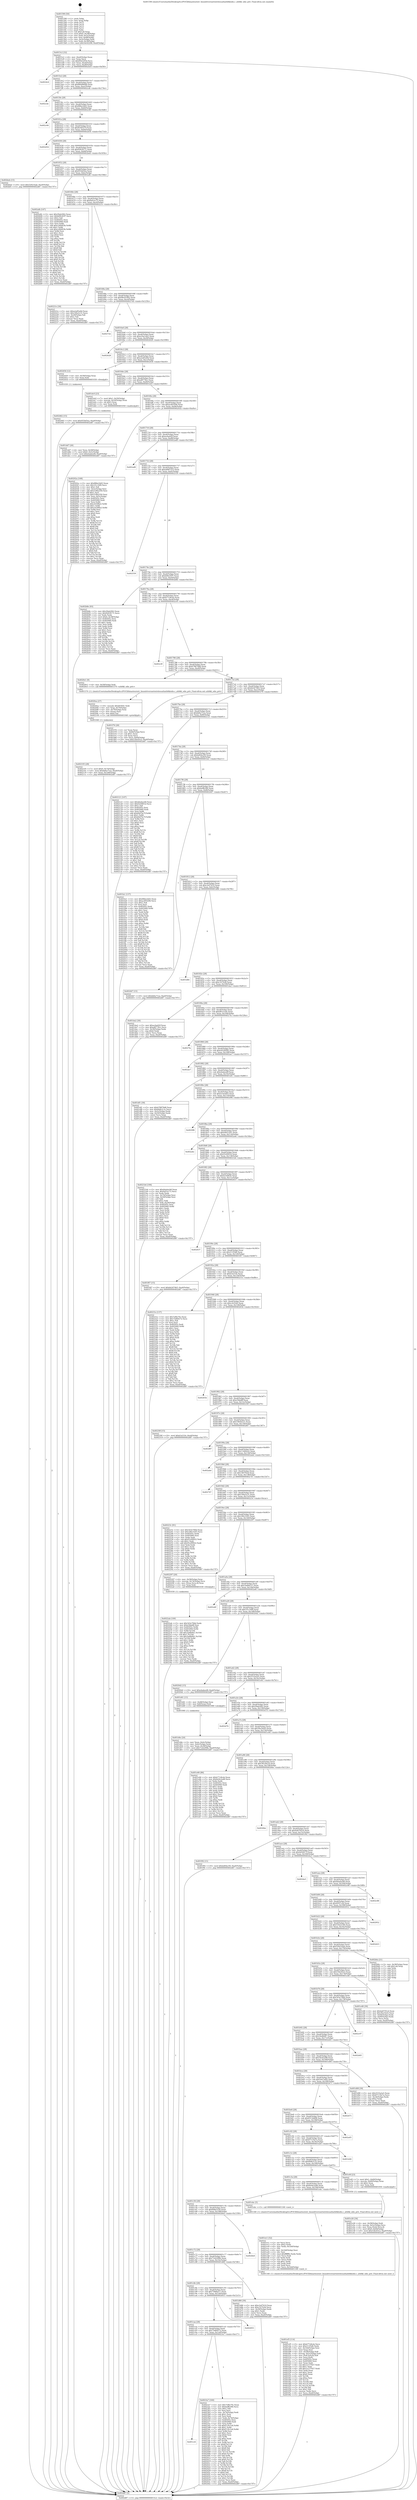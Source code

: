 digraph "0x401590" {
  label = "0x401590 (/mnt/c/Users/mathe/Desktop/tcc/POCII/binaries/extr_linuxdriversnetwirelessathath6klsdio.c_ath6kl_sdio_priv_Final-ollvm.out::main(0))"
  labelloc = "t"
  node[shape=record]

  Entry [label="",width=0.3,height=0.3,shape=circle,fillcolor=black,style=filled]
  "0x4015c2" [label="{
     0x4015c2 [32]\l
     | [instrs]\l
     &nbsp;&nbsp;0x4015c2 \<+6\>: mov -0xa0(%rbp),%eax\l
     &nbsp;&nbsp;0x4015c8 \<+2\>: mov %eax,%ecx\l
     &nbsp;&nbsp;0x4015ca \<+6\>: sub $0x85b32f54,%ecx\l
     &nbsp;&nbsp;0x4015d0 \<+6\>: mov %eax,-0xa4(%rbp)\l
     &nbsp;&nbsp;0x4015d6 \<+6\>: mov %ecx,-0xa8(%rbp)\l
     &nbsp;&nbsp;0x4015dc \<+6\>: je 00000000004024c6 \<main+0xf36\>\l
  }"]
  "0x4024c6" [label="{
     0x4024c6\l
  }", style=dashed]
  "0x4015e2" [label="{
     0x4015e2 [28]\l
     | [instrs]\l
     &nbsp;&nbsp;0x4015e2 \<+5\>: jmp 00000000004015e7 \<main+0x57\>\l
     &nbsp;&nbsp;0x4015e7 \<+6\>: mov -0xa4(%rbp),%eax\l
     &nbsp;&nbsp;0x4015ed \<+5\>: sub $0x86498d48,%eax\l
     &nbsp;&nbsp;0x4015f2 \<+6\>: mov %eax,-0xac(%rbp)\l
     &nbsp;&nbsp;0x4015f8 \<+6\>: je 0000000000402cde \<main+0x174e\>\l
  }"]
  Exit [label="",width=0.3,height=0.3,shape=circle,fillcolor=black,style=filled,peripheries=2]
  "0x402cde" [label="{
     0x402cde\l
  }", style=dashed]
  "0x4015fe" [label="{
     0x4015fe [28]\l
     | [instrs]\l
     &nbsp;&nbsp;0x4015fe \<+5\>: jmp 0000000000401603 \<main+0x73\>\l
     &nbsp;&nbsp;0x401603 \<+6\>: mov -0xa4(%rbp),%eax\l
     &nbsp;&nbsp;0x401609 \<+5\>: sub $0x88be24d5,%eax\l
     &nbsp;&nbsp;0x40160e \<+6\>: mov %eax,-0xb0(%rbp)\l
     &nbsp;&nbsp;0x401614 \<+6\>: je 0000000000402c66 \<main+0x16d6\>\l
  }"]
  "0x402462" [label="{
     0x402462 [15]\l
     | [instrs]\l
     &nbsp;&nbsp;0x402462 \<+10\>: movl $0x955bf3ea,-0xa0(%rbp)\l
     &nbsp;&nbsp;0x40246c \<+5\>: jmp 0000000000402d87 \<main+0x17f7\>\l
  }"]
  "0x402c66" [label="{
     0x402c66\l
  }", style=dashed]
  "0x40161a" [label="{
     0x40161a [28]\l
     | [instrs]\l
     &nbsp;&nbsp;0x40161a \<+5\>: jmp 000000000040161f \<main+0x8f\>\l
     &nbsp;&nbsp;0x40161f \<+6\>: mov -0xa4(%rbp),%eax\l
     &nbsp;&nbsp;0x401625 \<+5\>: sub $0x8c04527f,%eax\l
     &nbsp;&nbsp;0x40162a \<+6\>: mov %eax,-0xb4(%rbp)\l
     &nbsp;&nbsp;0x401630 \<+6\>: je 0000000000402d54 \<main+0x17c4\>\l
  }"]
  "0x401cc6" [label="{
     0x401cc6\l
  }", style=dashed]
  "0x402d54" [label="{
     0x402d54\l
  }", style=dashed]
  "0x401636" [label="{
     0x401636 [28]\l
     | [instrs]\l
     &nbsp;&nbsp;0x401636 \<+5\>: jmp 000000000040163b \<main+0xab\>\l
     &nbsp;&nbsp;0x40163b \<+6\>: mov -0xa4(%rbp),%eax\l
     &nbsp;&nbsp;0x401641 \<+5\>: sub $0x9263f171,%eax\l
     &nbsp;&nbsp;0x401646 \<+6\>: mov %eax,-0xb8(%rbp)\l
     &nbsp;&nbsp;0x40164c \<+6\>: je 0000000000402beb \<main+0x165b\>\l
  }"]
  "0x4023a7" [label="{
     0x4023a7 [160]\l
     | [instrs]\l
     &nbsp;&nbsp;0x4023a7 \<+5\>: mov $0x7ef6e70c,%eax\l
     &nbsp;&nbsp;0x4023ac \<+5\>: mov $0xbeffb396,%ecx\l
     &nbsp;&nbsp;0x4023b1 \<+2\>: mov $0x1,%dl\l
     &nbsp;&nbsp;0x4023b3 \<+2\>: xor %esi,%esi\l
     &nbsp;&nbsp;0x4023b5 \<+3\>: mov -0x74(%rbp),%edi\l
     &nbsp;&nbsp;0x4023b8 \<+3\>: sub $0x1,%esi\l
     &nbsp;&nbsp;0x4023bb \<+2\>: sub %esi,%edi\l
     &nbsp;&nbsp;0x4023bd \<+3\>: mov %edi,-0x74(%rbp)\l
     &nbsp;&nbsp;0x4023c0 \<+7\>: mov 0x40505c,%esi\l
     &nbsp;&nbsp;0x4023c7 \<+7\>: mov 0x405060,%edi\l
     &nbsp;&nbsp;0x4023ce \<+3\>: mov %esi,%r8d\l
     &nbsp;&nbsp;0x4023d1 \<+7\>: sub $0xf119c1e6,%r8d\l
     &nbsp;&nbsp;0x4023d8 \<+4\>: sub $0x1,%r8d\l
     &nbsp;&nbsp;0x4023dc \<+7\>: add $0xf119c1e6,%r8d\l
     &nbsp;&nbsp;0x4023e3 \<+4\>: imul %r8d,%esi\l
     &nbsp;&nbsp;0x4023e7 \<+3\>: and $0x1,%esi\l
     &nbsp;&nbsp;0x4023ea \<+3\>: cmp $0x0,%esi\l
     &nbsp;&nbsp;0x4023ed \<+4\>: sete %r9b\l
     &nbsp;&nbsp;0x4023f1 \<+3\>: cmp $0xa,%edi\l
     &nbsp;&nbsp;0x4023f4 \<+4\>: setl %r10b\l
     &nbsp;&nbsp;0x4023f8 \<+3\>: mov %r9b,%r11b\l
     &nbsp;&nbsp;0x4023fb \<+4\>: xor $0xff,%r11b\l
     &nbsp;&nbsp;0x4023ff \<+3\>: mov %r10b,%bl\l
     &nbsp;&nbsp;0x402402 \<+3\>: xor $0xff,%bl\l
     &nbsp;&nbsp;0x402405 \<+3\>: xor $0x0,%dl\l
     &nbsp;&nbsp;0x402408 \<+3\>: mov %r11b,%r14b\l
     &nbsp;&nbsp;0x40240b \<+4\>: and $0x0,%r14b\l
     &nbsp;&nbsp;0x40240f \<+3\>: and %dl,%r9b\l
     &nbsp;&nbsp;0x402412 \<+3\>: mov %bl,%r15b\l
     &nbsp;&nbsp;0x402415 \<+4\>: and $0x0,%r15b\l
     &nbsp;&nbsp;0x402419 \<+3\>: and %dl,%r10b\l
     &nbsp;&nbsp;0x40241c \<+3\>: or %r9b,%r14b\l
     &nbsp;&nbsp;0x40241f \<+3\>: or %r10b,%r15b\l
     &nbsp;&nbsp;0x402422 \<+3\>: xor %r15b,%r14b\l
     &nbsp;&nbsp;0x402425 \<+3\>: or %bl,%r11b\l
     &nbsp;&nbsp;0x402428 \<+4\>: xor $0xff,%r11b\l
     &nbsp;&nbsp;0x40242c \<+3\>: or $0x0,%dl\l
     &nbsp;&nbsp;0x40242f \<+3\>: and %dl,%r11b\l
     &nbsp;&nbsp;0x402432 \<+3\>: or %r11b,%r14b\l
     &nbsp;&nbsp;0x402435 \<+4\>: test $0x1,%r14b\l
     &nbsp;&nbsp;0x402439 \<+3\>: cmovne %ecx,%eax\l
     &nbsp;&nbsp;0x40243c \<+6\>: mov %eax,-0xa0(%rbp)\l
     &nbsp;&nbsp;0x402442 \<+5\>: jmp 0000000000402d87 \<main+0x17f7\>\l
  }"]
  "0x402beb" [label="{
     0x402beb [15]\l
     | [instrs]\l
     &nbsp;&nbsp;0x402beb \<+10\>: movl $0x52921bab,-0xa0(%rbp)\l
     &nbsp;&nbsp;0x402bf5 \<+5\>: jmp 0000000000402d87 \<main+0x17f7\>\l
  }"]
  "0x401652" [label="{
     0x401652 [28]\l
     | [instrs]\l
     &nbsp;&nbsp;0x401652 \<+5\>: jmp 0000000000401657 \<main+0xc7\>\l
     &nbsp;&nbsp;0x401657 \<+6\>: mov -0xa4(%rbp),%eax\l
     &nbsp;&nbsp;0x40165d \<+5\>: sub $0x955bf3ea,%eax\l
     &nbsp;&nbsp;0x401662 \<+6\>: mov %eax,-0xbc(%rbp)\l
     &nbsp;&nbsp;0x401668 \<+6\>: je 0000000000402afb \<main+0x156b\>\l
  }"]
  "0x401caa" [label="{
     0x401caa [28]\l
     | [instrs]\l
     &nbsp;&nbsp;0x401caa \<+5\>: jmp 0000000000401caf \<main+0x71f\>\l
     &nbsp;&nbsp;0x401caf \<+6\>: mov -0xa4(%rbp),%eax\l
     &nbsp;&nbsp;0x401cb5 \<+5\>: sub $0x75d69272,%eax\l
     &nbsp;&nbsp;0x401cba \<+6\>: mov %eax,-0x1a4(%rbp)\l
     &nbsp;&nbsp;0x401cc0 \<+6\>: je 00000000004023a7 \<main+0xe17\>\l
  }"]
  "0x402afb" [label="{
     0x402afb [147]\l
     | [instrs]\l
     &nbsp;&nbsp;0x402afb \<+5\>: mov $0x29ab2f42,%eax\l
     &nbsp;&nbsp;0x402b00 \<+5\>: mov $0xb09c45f7,%ecx\l
     &nbsp;&nbsp;0x402b05 \<+2\>: mov $0x1,%dl\l
     &nbsp;&nbsp;0x402b07 \<+7\>: mov 0x40505c,%esi\l
     &nbsp;&nbsp;0x402b0e \<+7\>: mov 0x405060,%edi\l
     &nbsp;&nbsp;0x402b15 \<+3\>: mov %esi,%r8d\l
     &nbsp;&nbsp;0x402b18 \<+7\>: add $0xcc84403b,%r8d\l
     &nbsp;&nbsp;0x402b1f \<+4\>: sub $0x1,%r8d\l
     &nbsp;&nbsp;0x402b23 \<+7\>: sub $0xcc84403b,%r8d\l
     &nbsp;&nbsp;0x402b2a \<+4\>: imul %r8d,%esi\l
     &nbsp;&nbsp;0x402b2e \<+3\>: and $0x1,%esi\l
     &nbsp;&nbsp;0x402b31 \<+3\>: cmp $0x0,%esi\l
     &nbsp;&nbsp;0x402b34 \<+4\>: sete %r9b\l
     &nbsp;&nbsp;0x402b38 \<+3\>: cmp $0xa,%edi\l
     &nbsp;&nbsp;0x402b3b \<+4\>: setl %r10b\l
     &nbsp;&nbsp;0x402b3f \<+3\>: mov %r9b,%r11b\l
     &nbsp;&nbsp;0x402b42 \<+4\>: xor $0xff,%r11b\l
     &nbsp;&nbsp;0x402b46 \<+3\>: mov %r10b,%bl\l
     &nbsp;&nbsp;0x402b49 \<+3\>: xor $0xff,%bl\l
     &nbsp;&nbsp;0x402b4c \<+3\>: xor $0x0,%dl\l
     &nbsp;&nbsp;0x402b4f \<+3\>: mov %r11b,%r14b\l
     &nbsp;&nbsp;0x402b52 \<+4\>: and $0x0,%r14b\l
     &nbsp;&nbsp;0x402b56 \<+3\>: and %dl,%r9b\l
     &nbsp;&nbsp;0x402b59 \<+3\>: mov %bl,%r15b\l
     &nbsp;&nbsp;0x402b5c \<+4\>: and $0x0,%r15b\l
     &nbsp;&nbsp;0x402b60 \<+3\>: and %dl,%r10b\l
     &nbsp;&nbsp;0x402b63 \<+3\>: or %r9b,%r14b\l
     &nbsp;&nbsp;0x402b66 \<+3\>: or %r10b,%r15b\l
     &nbsp;&nbsp;0x402b69 \<+3\>: xor %r15b,%r14b\l
     &nbsp;&nbsp;0x402b6c \<+3\>: or %bl,%r11b\l
     &nbsp;&nbsp;0x402b6f \<+4\>: xor $0xff,%r11b\l
     &nbsp;&nbsp;0x402b73 \<+3\>: or $0x0,%dl\l
     &nbsp;&nbsp;0x402b76 \<+3\>: and %dl,%r11b\l
     &nbsp;&nbsp;0x402b79 \<+3\>: or %r11b,%r14b\l
     &nbsp;&nbsp;0x402b7c \<+4\>: test $0x1,%r14b\l
     &nbsp;&nbsp;0x402b80 \<+3\>: cmovne %ecx,%eax\l
     &nbsp;&nbsp;0x402b83 \<+6\>: mov %eax,-0xa0(%rbp)\l
     &nbsp;&nbsp;0x402b89 \<+5\>: jmp 0000000000402d87 \<main+0x17f7\>\l
  }"]
  "0x40166e" [label="{
     0x40166e [28]\l
     | [instrs]\l
     &nbsp;&nbsp;0x40166e \<+5\>: jmp 0000000000401673 \<main+0xe3\>\l
     &nbsp;&nbsp;0x401673 \<+6\>: mov -0xa4(%rbp),%eax\l
     &nbsp;&nbsp;0x401679 \<+5\>: sub $0x9af1ec75,%eax\l
     &nbsp;&nbsp;0x40167e \<+6\>: mov %eax,-0xc0(%rbp)\l
     &nbsp;&nbsp;0x401684 \<+6\>: je 000000000040221e \<main+0xc8e\>\l
  }"]
  "0x402855" [label="{
     0x402855\l
  }", style=dashed]
  "0x40221e" [label="{
     0x40221e [30]\l
     | [instrs]\l
     &nbsp;&nbsp;0x40221e \<+5\>: mov $0xa2a85a0d,%eax\l
     &nbsp;&nbsp;0x402223 \<+5\>: mov $0x149a3c31,%ecx\l
     &nbsp;&nbsp;0x402228 \<+3\>: mov -0x29(%rbp),%dl\l
     &nbsp;&nbsp;0x40222b \<+3\>: test $0x1,%dl\l
     &nbsp;&nbsp;0x40222e \<+3\>: cmovne %ecx,%eax\l
     &nbsp;&nbsp;0x402231 \<+6\>: mov %eax,-0xa0(%rbp)\l
     &nbsp;&nbsp;0x402237 \<+5\>: jmp 0000000000402d87 \<main+0x17f7\>\l
  }"]
  "0x40168a" [label="{
     0x40168a [28]\l
     | [instrs]\l
     &nbsp;&nbsp;0x40168a \<+5\>: jmp 000000000040168f \<main+0xff\>\l
     &nbsp;&nbsp;0x40168f \<+6\>: mov -0xa4(%rbp),%eax\l
     &nbsp;&nbsp;0x401695 \<+5\>: sub $0x9bc01992,%eax\l
     &nbsp;&nbsp;0x40169a \<+6\>: mov %eax,-0xc4(%rbp)\l
     &nbsp;&nbsp;0x4016a0 \<+6\>: je 00000000004027eb \<main+0x125b\>\l
  }"]
  "0x4022ab" [label="{
     0x4022ab [100]\l
     | [instrs]\l
     &nbsp;&nbsp;0x4022ab \<+5\>: mov $0x543e706d,%edx\l
     &nbsp;&nbsp;0x4022b0 \<+5\>: mov $0xe5bbdff,%esi\l
     &nbsp;&nbsp;0x4022b5 \<+8\>: mov 0x40505c,%r8d\l
     &nbsp;&nbsp;0x4022bd \<+8\>: mov 0x405060,%r9d\l
     &nbsp;&nbsp;0x4022c5 \<+3\>: mov %r8d,%r10d\l
     &nbsp;&nbsp;0x4022c8 \<+7\>: add $0x3adfb0b1,%r10d\l
     &nbsp;&nbsp;0x4022cf \<+4\>: sub $0x1,%r10d\l
     &nbsp;&nbsp;0x4022d3 \<+7\>: sub $0x3adfb0b1,%r10d\l
     &nbsp;&nbsp;0x4022da \<+4\>: imul %r10d,%r8d\l
     &nbsp;&nbsp;0x4022de \<+4\>: and $0x1,%r8d\l
     &nbsp;&nbsp;0x4022e2 \<+4\>: cmp $0x0,%r8d\l
     &nbsp;&nbsp;0x4022e6 \<+4\>: sete %r11b\l
     &nbsp;&nbsp;0x4022ea \<+4\>: cmp $0xa,%r9d\l
     &nbsp;&nbsp;0x4022ee \<+3\>: setl %bl\l
     &nbsp;&nbsp;0x4022f1 \<+3\>: mov %r11b,%r14b\l
     &nbsp;&nbsp;0x4022f4 \<+3\>: and %bl,%r14b\l
     &nbsp;&nbsp;0x4022f7 \<+3\>: xor %bl,%r11b\l
     &nbsp;&nbsp;0x4022fa \<+3\>: or %r11b,%r14b\l
     &nbsp;&nbsp;0x4022fd \<+4\>: test $0x1,%r14b\l
     &nbsp;&nbsp;0x402301 \<+3\>: cmovne %esi,%edx\l
     &nbsp;&nbsp;0x402304 \<+6\>: mov %edx,-0xa0(%rbp)\l
     &nbsp;&nbsp;0x40230a \<+5\>: jmp 0000000000402d87 \<main+0x17f7\>\l
  }"]
  "0x4027eb" [label="{
     0x4027eb\l
  }", style=dashed]
  "0x4016a6" [label="{
     0x4016a6 [28]\l
     | [instrs]\l
     &nbsp;&nbsp;0x4016a6 \<+5\>: jmp 00000000004016ab \<main+0x11b\>\l
     &nbsp;&nbsp;0x4016ab \<+6\>: mov -0xa4(%rbp),%eax\l
     &nbsp;&nbsp;0x4016b1 \<+5\>: sub $0xa1be1da5,%eax\l
     &nbsp;&nbsp;0x4016b6 \<+6\>: mov %eax,-0xc8(%rbp)\l
     &nbsp;&nbsp;0x4016bc \<+6\>: je 0000000000402628 \<main+0x1098\>\l
  }"]
  "0x402105" [label="{
     0x402105 [28]\l
     | [instrs]\l
     &nbsp;&nbsp;0x402105 \<+7\>: movl $0x0,-0x74(%rbp)\l
     &nbsp;&nbsp;0x40210c \<+10\>: movl $0xbb6a71ea,-0xa0(%rbp)\l
     &nbsp;&nbsp;0x402116 \<+6\>: mov %eax,-0x1b8(%rbp)\l
     &nbsp;&nbsp;0x40211c \<+5\>: jmp 0000000000402d87 \<main+0x17f7\>\l
  }"]
  "0x402628" [label="{
     0x402628\l
  }", style=dashed]
  "0x4016c2" [label="{
     0x4016c2 [28]\l
     | [instrs]\l
     &nbsp;&nbsp;0x4016c2 \<+5\>: jmp 00000000004016c7 \<main+0x137\>\l
     &nbsp;&nbsp;0x4016c7 \<+6\>: mov -0xa4(%rbp),%eax\l
     &nbsp;&nbsp;0x4016cd \<+5\>: sub $0xa2a85a0d,%eax\l
     &nbsp;&nbsp;0x4016d2 \<+6\>: mov %eax,-0xcc(%rbp)\l
     &nbsp;&nbsp;0x4016d8 \<+6\>: je 0000000000402456 \<main+0xec6\>\l
  }"]
  "0x4020ea" [label="{
     0x4020ea [27]\l
     | [instrs]\l
     &nbsp;&nbsp;0x4020ea \<+10\>: movabs $0x4030d1,%rdi\l
     &nbsp;&nbsp;0x4020f4 \<+4\>: mov %rax,-0x70(%rbp)\l
     &nbsp;&nbsp;0x4020f8 \<+4\>: mov -0x70(%rbp),%rax\l
     &nbsp;&nbsp;0x4020fc \<+2\>: mov (%rax),%esi\l
     &nbsp;&nbsp;0x4020fe \<+2\>: mov $0x0,%al\l
     &nbsp;&nbsp;0x402100 \<+5\>: call 0000000000401040 \<printf@plt\>\l
     | [calls]\l
     &nbsp;&nbsp;0x401040 \{1\} (unknown)\l
  }"]
  "0x402456" [label="{
     0x402456 [12]\l
     | [instrs]\l
     &nbsp;&nbsp;0x402456 \<+4\>: mov -0x58(%rbp),%rax\l
     &nbsp;&nbsp;0x40245a \<+3\>: mov %rax,%rdi\l
     &nbsp;&nbsp;0x40245d \<+5\>: call 0000000000401030 \<free@plt\>\l
     | [calls]\l
     &nbsp;&nbsp;0x401030 \{1\} (unknown)\l
  }"]
  "0x4016de" [label="{
     0x4016de [28]\l
     | [instrs]\l
     &nbsp;&nbsp;0x4016de \<+5\>: jmp 00000000004016e3 \<main+0x153\>\l
     &nbsp;&nbsp;0x4016e3 \<+6\>: mov -0xa4(%rbp),%eax\l
     &nbsp;&nbsp;0x4016e9 \<+5\>: sub $0xa8f778cc,%eax\l
     &nbsp;&nbsp;0x4016ee \<+6\>: mov %eax,-0xd0(%rbp)\l
     &nbsp;&nbsp;0x4016f4 \<+6\>: je 0000000000401dc0 \<main+0x830\>\l
  }"]
  "0x401ef5" [label="{
     0x401ef5 [114]\l
     | [instrs]\l
     &nbsp;&nbsp;0x401ef5 \<+5\>: mov $0xb77c8ceb,%ecx\l
     &nbsp;&nbsp;0x401efa \<+5\>: mov $0x211f5d6,%edx\l
     &nbsp;&nbsp;0x401eff \<+6\>: mov -0x1b4(%rbp),%esi\l
     &nbsp;&nbsp;0x401f05 \<+3\>: imul %eax,%esi\l
     &nbsp;&nbsp;0x401f08 \<+4\>: mov -0x58(%rbp),%r8\l
     &nbsp;&nbsp;0x401f0c \<+4\>: movslq -0x5c(%rbp),%r9\l
     &nbsp;&nbsp;0x401f10 \<+4\>: mov (%r8,%r9,8),%r8\l
     &nbsp;&nbsp;0x401f14 \<+3\>: mov %esi,(%r8)\l
     &nbsp;&nbsp;0x401f17 \<+7\>: mov 0x40505c,%eax\l
     &nbsp;&nbsp;0x401f1e \<+7\>: mov 0x405060,%esi\l
     &nbsp;&nbsp;0x401f25 \<+2\>: mov %eax,%edi\l
     &nbsp;&nbsp;0x401f27 \<+6\>: sub $0x1e137927,%edi\l
     &nbsp;&nbsp;0x401f2d \<+3\>: sub $0x1,%edi\l
     &nbsp;&nbsp;0x401f30 \<+6\>: add $0x1e137927,%edi\l
     &nbsp;&nbsp;0x401f36 \<+3\>: imul %edi,%eax\l
     &nbsp;&nbsp;0x401f39 \<+3\>: and $0x1,%eax\l
     &nbsp;&nbsp;0x401f3c \<+3\>: cmp $0x0,%eax\l
     &nbsp;&nbsp;0x401f3f \<+4\>: sete %r10b\l
     &nbsp;&nbsp;0x401f43 \<+3\>: cmp $0xa,%esi\l
     &nbsp;&nbsp;0x401f46 \<+4\>: setl %r11b\l
     &nbsp;&nbsp;0x401f4a \<+3\>: mov %r10b,%bl\l
     &nbsp;&nbsp;0x401f4d \<+3\>: and %r11b,%bl\l
     &nbsp;&nbsp;0x401f50 \<+3\>: xor %r11b,%r10b\l
     &nbsp;&nbsp;0x401f53 \<+3\>: or %r10b,%bl\l
     &nbsp;&nbsp;0x401f56 \<+3\>: test $0x1,%bl\l
     &nbsp;&nbsp;0x401f59 \<+3\>: cmovne %edx,%ecx\l
     &nbsp;&nbsp;0x401f5c \<+6\>: mov %ecx,-0xa0(%rbp)\l
     &nbsp;&nbsp;0x401f62 \<+5\>: jmp 0000000000402d87 \<main+0x17f7\>\l
  }"]
  "0x401dc0" [label="{
     0x401dc0 [23]\l
     | [instrs]\l
     &nbsp;&nbsp;0x401dc0 \<+7\>: movl $0x1,-0x50(%rbp)\l
     &nbsp;&nbsp;0x401dc7 \<+4\>: movslq -0x50(%rbp),%rax\l
     &nbsp;&nbsp;0x401dcb \<+4\>: shl $0x3,%rax\l
     &nbsp;&nbsp;0x401dcf \<+3\>: mov %rax,%rdi\l
     &nbsp;&nbsp;0x401dd2 \<+5\>: call 0000000000401050 \<malloc@plt\>\l
     | [calls]\l
     &nbsp;&nbsp;0x401050 \{1\} (unknown)\l
  }"]
  "0x4016fa" [label="{
     0x4016fa [28]\l
     | [instrs]\l
     &nbsp;&nbsp;0x4016fa \<+5\>: jmp 00000000004016ff \<main+0x16f\>\l
     &nbsp;&nbsp;0x4016ff \<+6\>: mov -0xa4(%rbp),%eax\l
     &nbsp;&nbsp;0x401705 \<+5\>: sub $0xac493206,%eax\l
     &nbsp;&nbsp;0x40170a \<+6\>: mov %eax,-0xd4(%rbp)\l
     &nbsp;&nbsp;0x401710 \<+6\>: je 000000000040202a \<main+0xa9a\>\l
  }"]
  "0x401ec1" [label="{
     0x401ec1 [52]\l
     | [instrs]\l
     &nbsp;&nbsp;0x401ec1 \<+2\>: xor %ecx,%ecx\l
     &nbsp;&nbsp;0x401ec3 \<+5\>: mov $0x2,%edx\l
     &nbsp;&nbsp;0x401ec8 \<+6\>: mov %edx,-0x1b0(%rbp)\l
     &nbsp;&nbsp;0x401ece \<+1\>: cltd\l
     &nbsp;&nbsp;0x401ecf \<+6\>: mov -0x1b0(%rbp),%esi\l
     &nbsp;&nbsp;0x401ed5 \<+2\>: idiv %esi\l
     &nbsp;&nbsp;0x401ed7 \<+6\>: imul $0xfffffffe,%edx,%edx\l
     &nbsp;&nbsp;0x401edd \<+2\>: mov %ecx,%edi\l
     &nbsp;&nbsp;0x401edf \<+2\>: sub %edx,%edi\l
     &nbsp;&nbsp;0x401ee1 \<+2\>: mov %ecx,%edx\l
     &nbsp;&nbsp;0x401ee3 \<+3\>: sub $0x1,%edx\l
     &nbsp;&nbsp;0x401ee6 \<+2\>: add %edx,%edi\l
     &nbsp;&nbsp;0x401ee8 \<+2\>: sub %edi,%ecx\l
     &nbsp;&nbsp;0x401eea \<+6\>: mov %ecx,-0x1b4(%rbp)\l
     &nbsp;&nbsp;0x401ef0 \<+5\>: call 0000000000401160 \<next_i\>\l
     | [calls]\l
     &nbsp;&nbsp;0x401160 \{1\} (/mnt/c/Users/mathe/Desktop/tcc/POCII/binaries/extr_linuxdriversnetwirelessathath6klsdio.c_ath6kl_sdio_priv_Final-ollvm.out::next_i)\l
  }"]
  "0x40202a" [label="{
     0x40202a [168]\l
     | [instrs]\l
     &nbsp;&nbsp;0x40202a \<+5\>: mov $0x88be24d5,%eax\l
     &nbsp;&nbsp;0x40202f \<+5\>: mov $0x1f1c16f9,%ecx\l
     &nbsp;&nbsp;0x402034 \<+2\>: mov $0x1,%dl\l
     &nbsp;&nbsp;0x402036 \<+3\>: mov -0x5c(%rbp),%esi\l
     &nbsp;&nbsp;0x402039 \<+6\>: add $0x518ba350,%esi\l
     &nbsp;&nbsp;0x40203f \<+3\>: add $0x1,%esi\l
     &nbsp;&nbsp;0x402042 \<+6\>: sub $0x518ba350,%esi\l
     &nbsp;&nbsp;0x402048 \<+3\>: mov %esi,-0x5c(%rbp)\l
     &nbsp;&nbsp;0x40204b \<+7\>: mov 0x40505c,%esi\l
     &nbsp;&nbsp;0x402052 \<+7\>: mov 0x405060,%edi\l
     &nbsp;&nbsp;0x402059 \<+3\>: mov %esi,%r8d\l
     &nbsp;&nbsp;0x40205c \<+7\>: sub $0xc416f8a5,%r8d\l
     &nbsp;&nbsp;0x402063 \<+4\>: sub $0x1,%r8d\l
     &nbsp;&nbsp;0x402067 \<+7\>: add $0xc416f8a5,%r8d\l
     &nbsp;&nbsp;0x40206e \<+4\>: imul %r8d,%esi\l
     &nbsp;&nbsp;0x402072 \<+3\>: and $0x1,%esi\l
     &nbsp;&nbsp;0x402075 \<+3\>: cmp $0x0,%esi\l
     &nbsp;&nbsp;0x402078 \<+4\>: sete %r9b\l
     &nbsp;&nbsp;0x40207c \<+3\>: cmp $0xa,%edi\l
     &nbsp;&nbsp;0x40207f \<+4\>: setl %r10b\l
     &nbsp;&nbsp;0x402083 \<+3\>: mov %r9b,%r11b\l
     &nbsp;&nbsp;0x402086 \<+4\>: xor $0xff,%r11b\l
     &nbsp;&nbsp;0x40208a \<+3\>: mov %r10b,%bl\l
     &nbsp;&nbsp;0x40208d \<+3\>: xor $0xff,%bl\l
     &nbsp;&nbsp;0x402090 \<+3\>: xor $0x0,%dl\l
     &nbsp;&nbsp;0x402093 \<+3\>: mov %r11b,%r14b\l
     &nbsp;&nbsp;0x402096 \<+4\>: and $0x0,%r14b\l
     &nbsp;&nbsp;0x40209a \<+3\>: and %dl,%r9b\l
     &nbsp;&nbsp;0x40209d \<+3\>: mov %bl,%r15b\l
     &nbsp;&nbsp;0x4020a0 \<+4\>: and $0x0,%r15b\l
     &nbsp;&nbsp;0x4020a4 \<+3\>: and %dl,%r10b\l
     &nbsp;&nbsp;0x4020a7 \<+3\>: or %r9b,%r14b\l
     &nbsp;&nbsp;0x4020aa \<+3\>: or %r10b,%r15b\l
     &nbsp;&nbsp;0x4020ad \<+3\>: xor %r15b,%r14b\l
     &nbsp;&nbsp;0x4020b0 \<+3\>: or %bl,%r11b\l
     &nbsp;&nbsp;0x4020b3 \<+4\>: xor $0xff,%r11b\l
     &nbsp;&nbsp;0x4020b7 \<+3\>: or $0x0,%dl\l
     &nbsp;&nbsp;0x4020ba \<+3\>: and %dl,%r11b\l
     &nbsp;&nbsp;0x4020bd \<+3\>: or %r11b,%r14b\l
     &nbsp;&nbsp;0x4020c0 \<+4\>: test $0x1,%r14b\l
     &nbsp;&nbsp;0x4020c4 \<+3\>: cmovne %ecx,%eax\l
     &nbsp;&nbsp;0x4020c7 \<+6\>: mov %eax,-0xa0(%rbp)\l
     &nbsp;&nbsp;0x4020cd \<+5\>: jmp 0000000000402d87 \<main+0x17f7\>\l
  }"]
  "0x401716" [label="{
     0x401716 [28]\l
     | [instrs]\l
     &nbsp;&nbsp;0x401716 \<+5\>: jmp 000000000040171b \<main+0x18b\>\l
     &nbsp;&nbsp;0x40171b \<+6\>: mov -0xa4(%rbp),%eax\l
     &nbsp;&nbsp;0x401721 \<+5\>: sub $0xacfae62f,%eax\l
     &nbsp;&nbsp;0x401726 \<+6\>: mov %eax,-0xd8(%rbp)\l
     &nbsp;&nbsp;0x40172c \<+6\>: je 0000000000402ad8 \<main+0x1548\>\l
  }"]
  "0x401e26" [label="{
     0x401e26 [34]\l
     | [instrs]\l
     &nbsp;&nbsp;0x401e26 \<+4\>: mov -0x58(%rbp),%rdi\l
     &nbsp;&nbsp;0x401e2a \<+4\>: movslq -0x5c(%rbp),%rcx\l
     &nbsp;&nbsp;0x401e2e \<+4\>: mov %rax,(%rdi,%rcx,8)\l
     &nbsp;&nbsp;0x401e32 \<+7\>: movl $0x0,-0x64(%rbp)\l
     &nbsp;&nbsp;0x401e39 \<+10\>: movl $0x53bc63c2,-0xa0(%rbp)\l
     &nbsp;&nbsp;0x401e43 \<+5\>: jmp 0000000000402d87 \<main+0x17f7\>\l
  }"]
  "0x402ad8" [label="{
     0x402ad8\l
  }", style=dashed]
  "0x401732" [label="{
     0x401732 [28]\l
     | [instrs]\l
     &nbsp;&nbsp;0x401732 \<+5\>: jmp 0000000000401737 \<main+0x1a7\>\l
     &nbsp;&nbsp;0x401737 \<+6\>: mov -0xa4(%rbp),%eax\l
     &nbsp;&nbsp;0x40173d \<+5\>: sub $0xad087223,%eax\l
     &nbsp;&nbsp;0x401742 \<+6\>: mov %eax,-0xdc(%rbp)\l
     &nbsp;&nbsp;0x401748 \<+6\>: je 0000000000402559 \<main+0xfc9\>\l
  }"]
  "0x401dd7" [label="{
     0x401dd7 [26]\l
     | [instrs]\l
     &nbsp;&nbsp;0x401dd7 \<+4\>: mov %rax,-0x58(%rbp)\l
     &nbsp;&nbsp;0x401ddb \<+7\>: movl $0x0,-0x5c(%rbp)\l
     &nbsp;&nbsp;0x401de2 \<+10\>: movl $0xebabea9f,-0xa0(%rbp)\l
     &nbsp;&nbsp;0x401dec \<+5\>: jmp 0000000000402d87 \<main+0x17f7\>\l
  }"]
  "0x402559" [label="{
     0x402559\l
  }", style=dashed]
  "0x40174e" [label="{
     0x40174e [28]\l
     | [instrs]\l
     &nbsp;&nbsp;0x40174e \<+5\>: jmp 0000000000401753 \<main+0x1c3\>\l
     &nbsp;&nbsp;0x401753 \<+6\>: mov -0xa4(%rbp),%eax\l
     &nbsp;&nbsp;0x401759 \<+5\>: sub $0xb09c45f7,%eax\l
     &nbsp;&nbsp;0x40175e \<+6\>: mov %eax,-0xe0(%rbp)\l
     &nbsp;&nbsp;0x401764 \<+6\>: je 0000000000402b8e \<main+0x15fe\>\l
  }"]
  "0x401c8e" [label="{
     0x401c8e [28]\l
     | [instrs]\l
     &nbsp;&nbsp;0x401c8e \<+5\>: jmp 0000000000401c93 \<main+0x703\>\l
     &nbsp;&nbsp;0x401c93 \<+6\>: mov -0xa4(%rbp),%eax\l
     &nbsp;&nbsp;0x401c99 \<+5\>: sub $0x7306ba17,%eax\l
     &nbsp;&nbsp;0x401c9e \<+6\>: mov %eax,-0x1a0(%rbp)\l
     &nbsp;&nbsp;0x401ca4 \<+6\>: je 0000000000402855 \<main+0x12c5\>\l
  }"]
  "0x402b8e" [label="{
     0x402b8e [93]\l
     | [instrs]\l
     &nbsp;&nbsp;0x402b8e \<+5\>: mov $0x29ab2f42,%eax\l
     &nbsp;&nbsp;0x402b93 \<+5\>: mov $0x9263f171,%ecx\l
     &nbsp;&nbsp;0x402b98 \<+2\>: xor %edx,%edx\l
     &nbsp;&nbsp;0x402b9a \<+7\>: movl $0x0,-0x38(%rbp)\l
     &nbsp;&nbsp;0x402ba1 \<+7\>: mov 0x40505c,%esi\l
     &nbsp;&nbsp;0x402ba8 \<+7\>: mov 0x405060,%edi\l
     &nbsp;&nbsp;0x402baf \<+3\>: sub $0x1,%edx\l
     &nbsp;&nbsp;0x402bb2 \<+3\>: mov %esi,%r8d\l
     &nbsp;&nbsp;0x402bb5 \<+3\>: add %edx,%r8d\l
     &nbsp;&nbsp;0x402bb8 \<+4\>: imul %r8d,%esi\l
     &nbsp;&nbsp;0x402bbc \<+3\>: and $0x1,%esi\l
     &nbsp;&nbsp;0x402bbf \<+3\>: cmp $0x0,%esi\l
     &nbsp;&nbsp;0x402bc2 \<+4\>: sete %r9b\l
     &nbsp;&nbsp;0x402bc6 \<+3\>: cmp $0xa,%edi\l
     &nbsp;&nbsp;0x402bc9 \<+4\>: setl %r10b\l
     &nbsp;&nbsp;0x402bcd \<+3\>: mov %r9b,%r11b\l
     &nbsp;&nbsp;0x402bd0 \<+3\>: and %r10b,%r11b\l
     &nbsp;&nbsp;0x402bd3 \<+3\>: xor %r10b,%r9b\l
     &nbsp;&nbsp;0x402bd6 \<+3\>: or %r9b,%r11b\l
     &nbsp;&nbsp;0x402bd9 \<+4\>: test $0x1,%r11b\l
     &nbsp;&nbsp;0x402bdd \<+3\>: cmovne %ecx,%eax\l
     &nbsp;&nbsp;0x402be0 \<+6\>: mov %eax,-0xa0(%rbp)\l
     &nbsp;&nbsp;0x402be6 \<+5\>: jmp 0000000000402d87 \<main+0x17f7\>\l
  }"]
  "0x40176a" [label="{
     0x40176a [28]\l
     | [instrs]\l
     &nbsp;&nbsp;0x40176a \<+5\>: jmp 000000000040176f \<main+0x1df\>\l
     &nbsp;&nbsp;0x40176f \<+6\>: mov -0xa4(%rbp),%eax\l
     &nbsp;&nbsp;0x401775 \<+5\>: sub $0xb77c8ceb,%eax\l
     &nbsp;&nbsp;0x40177a \<+6\>: mov %eax,-0xe4(%rbp)\l
     &nbsp;&nbsp;0x401780 \<+6\>: je 0000000000402c0f \<main+0x167f\>\l
  }"]
  "0x401d66" [label="{
     0x401d66 [30]\l
     | [instrs]\l
     &nbsp;&nbsp;0x401d66 \<+5\>: mov $0xc2ef7410,%eax\l
     &nbsp;&nbsp;0x401d6b \<+5\>: mov $0xc327fcfd,%ecx\l
     &nbsp;&nbsp;0x401d70 \<+3\>: mov -0x30(%rbp),%edx\l
     &nbsp;&nbsp;0x401d73 \<+3\>: cmp $0x1,%edx\l
     &nbsp;&nbsp;0x401d76 \<+3\>: cmovl %ecx,%eax\l
     &nbsp;&nbsp;0x401d79 \<+6\>: mov %eax,-0xa0(%rbp)\l
     &nbsp;&nbsp;0x401d7f \<+5\>: jmp 0000000000402d87 \<main+0x17f7\>\l
  }"]
  "0x402c0f" [label="{
     0x402c0f\l
  }", style=dashed]
  "0x401786" [label="{
     0x401786 [28]\l
     | [instrs]\l
     &nbsp;&nbsp;0x401786 \<+5\>: jmp 000000000040178b \<main+0x1fb\>\l
     &nbsp;&nbsp;0x40178b \<+6\>: mov -0xa4(%rbp),%eax\l
     &nbsp;&nbsp;0x401791 \<+5\>: sub $0xb78879d8,%eax\l
     &nbsp;&nbsp;0x401796 \<+6\>: mov %eax,-0xe8(%rbp)\l
     &nbsp;&nbsp;0x40179c \<+6\>: je 00000000004020e1 \<main+0xb51\>\l
  }"]
  "0x401c72" [label="{
     0x401c72 [28]\l
     | [instrs]\l
     &nbsp;&nbsp;0x401c72 \<+5\>: jmp 0000000000401c77 \<main+0x6e7\>\l
     &nbsp;&nbsp;0x401c77 \<+6\>: mov -0xa4(%rbp),%eax\l
     &nbsp;&nbsp;0x401c7d \<+5\>: sub $0x71d2299b,%eax\l
     &nbsp;&nbsp;0x401c82 \<+6\>: mov %eax,-0x19c(%rbp)\l
     &nbsp;&nbsp;0x401c88 \<+6\>: je 0000000000401d66 \<main+0x7d6\>\l
  }"]
  "0x4020e1" [label="{
     0x4020e1 [9]\l
     | [instrs]\l
     &nbsp;&nbsp;0x4020e1 \<+4\>: mov -0x58(%rbp),%rdi\l
     &nbsp;&nbsp;0x4020e5 \<+5\>: call 0000000000401570 \<ath6kl_sdio_priv\>\l
     | [calls]\l
     &nbsp;&nbsp;0x401570 \{1\} (/mnt/c/Users/mathe/Desktop/tcc/POCII/binaries/extr_linuxdriversnetwirelessathath6klsdio.c_ath6kl_sdio_priv_Final-ollvm.out::ath6kl_sdio_priv)\l
  }"]
  "0x4017a2" [label="{
     0x4017a2 [28]\l
     | [instrs]\l
     &nbsp;&nbsp;0x4017a2 \<+5\>: jmp 00000000004017a7 \<main+0x217\>\l
     &nbsp;&nbsp;0x4017a7 \<+6\>: mov -0xa4(%rbp),%eax\l
     &nbsp;&nbsp;0x4017ad \<+5\>: sub $0xbb2474b5,%eax\l
     &nbsp;&nbsp;0x4017b2 \<+6\>: mov %eax,-0xec(%rbp)\l
     &nbsp;&nbsp;0x4017b8 \<+6\>: je 0000000000401f76 \<main+0x9e6\>\l
  }"]
  "0x4028e8" [label="{
     0x4028e8\l
  }", style=dashed]
  "0x401f76" [label="{
     0x401f76 [28]\l
     | [instrs]\l
     &nbsp;&nbsp;0x401f76 \<+2\>: xor %eax,%eax\l
     &nbsp;&nbsp;0x401f78 \<+3\>: mov -0x64(%rbp),%ecx\l
     &nbsp;&nbsp;0x401f7b \<+3\>: sub $0x1,%eax\l
     &nbsp;&nbsp;0x401f7e \<+2\>: sub %eax,%ecx\l
     &nbsp;&nbsp;0x401f80 \<+3\>: mov %ecx,-0x64(%rbp)\l
     &nbsp;&nbsp;0x401f83 \<+10\>: movl $0x53bc63c2,-0xa0(%rbp)\l
     &nbsp;&nbsp;0x401f8d \<+5\>: jmp 0000000000402d87 \<main+0x17f7\>\l
  }"]
  "0x4017be" [label="{
     0x4017be [28]\l
     | [instrs]\l
     &nbsp;&nbsp;0x4017be \<+5\>: jmp 00000000004017c3 \<main+0x233\>\l
     &nbsp;&nbsp;0x4017c3 \<+6\>: mov -0xa4(%rbp),%eax\l
     &nbsp;&nbsp;0x4017c9 \<+5\>: sub $0xbb6a71ea,%eax\l
     &nbsp;&nbsp;0x4017ce \<+6\>: mov %eax,-0xf0(%rbp)\l
     &nbsp;&nbsp;0x4017d4 \<+6\>: je 0000000000402121 \<main+0xb91\>\l
  }"]
  "0x401c56" [label="{
     0x401c56 [28]\l
     | [instrs]\l
     &nbsp;&nbsp;0x401c56 \<+5\>: jmp 0000000000401c5b \<main+0x6cb\>\l
     &nbsp;&nbsp;0x401c5b \<+6\>: mov -0xa4(%rbp),%eax\l
     &nbsp;&nbsp;0x401c61 \<+5\>: sub $0x6fdb3330,%eax\l
     &nbsp;&nbsp;0x401c66 \<+6\>: mov %eax,-0x198(%rbp)\l
     &nbsp;&nbsp;0x401c6c \<+6\>: je 00000000004028e8 \<main+0x1358\>\l
  }"]
  "0x402121" [label="{
     0x402121 [147]\l
     | [instrs]\l
     &nbsp;&nbsp;0x402121 \<+5\>: mov $0x4da4acb8,%eax\l
     &nbsp;&nbsp;0x402126 \<+5\>: mov $0xf3c6901d,%ecx\l
     &nbsp;&nbsp;0x40212b \<+2\>: mov $0x1,%dl\l
     &nbsp;&nbsp;0x40212d \<+7\>: mov 0x40505c,%esi\l
     &nbsp;&nbsp;0x402134 \<+7\>: mov 0x405060,%edi\l
     &nbsp;&nbsp;0x40213b \<+3\>: mov %esi,%r8d\l
     &nbsp;&nbsp;0x40213e \<+7\>: add $0xb0d7bc7f,%r8d\l
     &nbsp;&nbsp;0x402145 \<+4\>: sub $0x1,%r8d\l
     &nbsp;&nbsp;0x402149 \<+7\>: sub $0xb0d7bc7f,%r8d\l
     &nbsp;&nbsp;0x402150 \<+4\>: imul %r8d,%esi\l
     &nbsp;&nbsp;0x402154 \<+3\>: and $0x1,%esi\l
     &nbsp;&nbsp;0x402157 \<+3\>: cmp $0x0,%esi\l
     &nbsp;&nbsp;0x40215a \<+4\>: sete %r9b\l
     &nbsp;&nbsp;0x40215e \<+3\>: cmp $0xa,%edi\l
     &nbsp;&nbsp;0x402161 \<+4\>: setl %r10b\l
     &nbsp;&nbsp;0x402165 \<+3\>: mov %r9b,%r11b\l
     &nbsp;&nbsp;0x402168 \<+4\>: xor $0xff,%r11b\l
     &nbsp;&nbsp;0x40216c \<+3\>: mov %r10b,%bl\l
     &nbsp;&nbsp;0x40216f \<+3\>: xor $0xff,%bl\l
     &nbsp;&nbsp;0x402172 \<+3\>: xor $0x1,%dl\l
     &nbsp;&nbsp;0x402175 \<+3\>: mov %r11b,%r14b\l
     &nbsp;&nbsp;0x402178 \<+4\>: and $0xff,%r14b\l
     &nbsp;&nbsp;0x40217c \<+3\>: and %dl,%r9b\l
     &nbsp;&nbsp;0x40217f \<+3\>: mov %bl,%r15b\l
     &nbsp;&nbsp;0x402182 \<+4\>: and $0xff,%r15b\l
     &nbsp;&nbsp;0x402186 \<+3\>: and %dl,%r10b\l
     &nbsp;&nbsp;0x402189 \<+3\>: or %r9b,%r14b\l
     &nbsp;&nbsp;0x40218c \<+3\>: or %r10b,%r15b\l
     &nbsp;&nbsp;0x40218f \<+3\>: xor %r15b,%r14b\l
     &nbsp;&nbsp;0x402192 \<+3\>: or %bl,%r11b\l
     &nbsp;&nbsp;0x402195 \<+4\>: xor $0xff,%r11b\l
     &nbsp;&nbsp;0x402199 \<+3\>: or $0x1,%dl\l
     &nbsp;&nbsp;0x40219c \<+3\>: and %dl,%r11b\l
     &nbsp;&nbsp;0x40219f \<+3\>: or %r11b,%r14b\l
     &nbsp;&nbsp;0x4021a2 \<+4\>: test $0x1,%r14b\l
     &nbsp;&nbsp;0x4021a6 \<+3\>: cmovne %ecx,%eax\l
     &nbsp;&nbsp;0x4021a9 \<+6\>: mov %eax,-0xa0(%rbp)\l
     &nbsp;&nbsp;0x4021af \<+5\>: jmp 0000000000402d87 \<main+0x17f7\>\l
  }"]
  "0x4017da" [label="{
     0x4017da [28]\l
     | [instrs]\l
     &nbsp;&nbsp;0x4017da \<+5\>: jmp 00000000004017df \<main+0x24f\>\l
     &nbsp;&nbsp;0x4017df \<+6\>: mov -0xa4(%rbp),%eax\l
     &nbsp;&nbsp;0x4017e5 \<+5\>: sub $0xbd04a1f0,%eax\l
     &nbsp;&nbsp;0x4017ea \<+6\>: mov %eax,-0xf4(%rbp)\l
     &nbsp;&nbsp;0x4017f0 \<+6\>: je 0000000000401fa1 \<main+0xa11\>\l
  }"]
  "0x401ebc" [label="{
     0x401ebc [5]\l
     | [instrs]\l
     &nbsp;&nbsp;0x401ebc \<+5\>: call 0000000000401160 \<next_i\>\l
     | [calls]\l
     &nbsp;&nbsp;0x401160 \{1\} (/mnt/c/Users/mathe/Desktop/tcc/POCII/binaries/extr_linuxdriversnetwirelessathath6klsdio.c_ath6kl_sdio_priv_Final-ollvm.out::next_i)\l
  }"]
  "0x401fa1" [label="{
     0x401fa1 [137]\l
     | [instrs]\l
     &nbsp;&nbsp;0x401fa1 \<+5\>: mov $0x88be24d5,%eax\l
     &nbsp;&nbsp;0x401fa6 \<+5\>: mov $0xac493206,%ecx\l
     &nbsp;&nbsp;0x401fab \<+2\>: mov $0x1,%dl\l
     &nbsp;&nbsp;0x401fad \<+2\>: xor %esi,%esi\l
     &nbsp;&nbsp;0x401faf \<+7\>: mov 0x40505c,%edi\l
     &nbsp;&nbsp;0x401fb6 \<+8\>: mov 0x405060,%r8d\l
     &nbsp;&nbsp;0x401fbe \<+3\>: sub $0x1,%esi\l
     &nbsp;&nbsp;0x401fc1 \<+3\>: mov %edi,%r9d\l
     &nbsp;&nbsp;0x401fc4 \<+3\>: add %esi,%r9d\l
     &nbsp;&nbsp;0x401fc7 \<+4\>: imul %r9d,%edi\l
     &nbsp;&nbsp;0x401fcb \<+3\>: and $0x1,%edi\l
     &nbsp;&nbsp;0x401fce \<+3\>: cmp $0x0,%edi\l
     &nbsp;&nbsp;0x401fd1 \<+4\>: sete %r10b\l
     &nbsp;&nbsp;0x401fd5 \<+4\>: cmp $0xa,%r8d\l
     &nbsp;&nbsp;0x401fd9 \<+4\>: setl %r11b\l
     &nbsp;&nbsp;0x401fdd \<+3\>: mov %r10b,%bl\l
     &nbsp;&nbsp;0x401fe0 \<+3\>: xor $0xff,%bl\l
     &nbsp;&nbsp;0x401fe3 \<+3\>: mov %r11b,%r14b\l
     &nbsp;&nbsp;0x401fe6 \<+4\>: xor $0xff,%r14b\l
     &nbsp;&nbsp;0x401fea \<+3\>: xor $0x1,%dl\l
     &nbsp;&nbsp;0x401fed \<+3\>: mov %bl,%r15b\l
     &nbsp;&nbsp;0x401ff0 \<+4\>: and $0xff,%r15b\l
     &nbsp;&nbsp;0x401ff4 \<+3\>: and %dl,%r10b\l
     &nbsp;&nbsp;0x401ff7 \<+3\>: mov %r14b,%r12b\l
     &nbsp;&nbsp;0x401ffa \<+4\>: and $0xff,%r12b\l
     &nbsp;&nbsp;0x401ffe \<+3\>: and %dl,%r11b\l
     &nbsp;&nbsp;0x402001 \<+3\>: or %r10b,%r15b\l
     &nbsp;&nbsp;0x402004 \<+3\>: or %r11b,%r12b\l
     &nbsp;&nbsp;0x402007 \<+3\>: xor %r12b,%r15b\l
     &nbsp;&nbsp;0x40200a \<+3\>: or %r14b,%bl\l
     &nbsp;&nbsp;0x40200d \<+3\>: xor $0xff,%bl\l
     &nbsp;&nbsp;0x402010 \<+3\>: or $0x1,%dl\l
     &nbsp;&nbsp;0x402013 \<+2\>: and %dl,%bl\l
     &nbsp;&nbsp;0x402015 \<+3\>: or %bl,%r15b\l
     &nbsp;&nbsp;0x402018 \<+4\>: test $0x1,%r15b\l
     &nbsp;&nbsp;0x40201c \<+3\>: cmovne %ecx,%eax\l
     &nbsp;&nbsp;0x40201f \<+6\>: mov %eax,-0xa0(%rbp)\l
     &nbsp;&nbsp;0x402025 \<+5\>: jmp 0000000000402d87 \<main+0x17f7\>\l
  }"]
  "0x4017f6" [label="{
     0x4017f6 [28]\l
     | [instrs]\l
     &nbsp;&nbsp;0x4017f6 \<+5\>: jmp 00000000004017fb \<main+0x26b\>\l
     &nbsp;&nbsp;0x4017fb \<+6\>: mov -0xa4(%rbp),%eax\l
     &nbsp;&nbsp;0x401801 \<+5\>: sub $0xbeffb396,%eax\l
     &nbsp;&nbsp;0x401806 \<+6\>: mov %eax,-0xf8(%rbp)\l
     &nbsp;&nbsp;0x40180c \<+6\>: je 0000000000402447 \<main+0xeb7\>\l
  }"]
  "0x401c3a" [label="{
     0x401c3a [28]\l
     | [instrs]\l
     &nbsp;&nbsp;0x401c3a \<+5\>: jmp 0000000000401c3f \<main+0x6af\>\l
     &nbsp;&nbsp;0x401c3f \<+6\>: mov -0xa4(%rbp),%eax\l
     &nbsp;&nbsp;0x401c45 \<+5\>: sub $0x6e9e2a48,%eax\l
     &nbsp;&nbsp;0x401c4a \<+6\>: mov %eax,-0x194(%rbp)\l
     &nbsp;&nbsp;0x401c50 \<+6\>: je 0000000000401ebc \<main+0x92c\>\l
  }"]
  "0x402447" [label="{
     0x402447 [15]\l
     | [instrs]\l
     &nbsp;&nbsp;0x402447 \<+10\>: movl $0xbb6a71ea,-0xa0(%rbp)\l
     &nbsp;&nbsp;0x402451 \<+5\>: jmp 0000000000402d87 \<main+0x17f7\>\l
  }"]
  "0x401812" [label="{
     0x401812 [28]\l
     | [instrs]\l
     &nbsp;&nbsp;0x401812 \<+5\>: jmp 0000000000401817 \<main+0x287\>\l
     &nbsp;&nbsp;0x401817 \<+6\>: mov -0xa4(%rbp),%eax\l
     &nbsp;&nbsp;0x40181d \<+5\>: sub $0xc2ef7410,%eax\l
     &nbsp;&nbsp;0x401822 \<+6\>: mov %eax,-0xfc(%rbp)\l
     &nbsp;&nbsp;0x401828 \<+6\>: je 0000000000401d84 \<main+0x7f4\>\l
  }"]
  "0x401e0f" [label="{
     0x401e0f [23]\l
     | [instrs]\l
     &nbsp;&nbsp;0x401e0f \<+7\>: movl $0x1,-0x60(%rbp)\l
     &nbsp;&nbsp;0x401e16 \<+4\>: movslq -0x60(%rbp),%rax\l
     &nbsp;&nbsp;0x401e1a \<+4\>: shl $0x2,%rax\l
     &nbsp;&nbsp;0x401e1e \<+3\>: mov %rax,%rdi\l
     &nbsp;&nbsp;0x401e21 \<+5\>: call 0000000000401050 \<malloc@plt\>\l
     | [calls]\l
     &nbsp;&nbsp;0x401050 \{1\} (unknown)\l
  }"]
  "0x401d84" [label="{
     0x401d84\l
  }", style=dashed]
  "0x40182e" [label="{
     0x40182e [28]\l
     | [instrs]\l
     &nbsp;&nbsp;0x40182e \<+5\>: jmp 0000000000401833 \<main+0x2a3\>\l
     &nbsp;&nbsp;0x401833 \<+6\>: mov -0xa4(%rbp),%eax\l
     &nbsp;&nbsp;0x401839 \<+5\>: sub $0xc327fcfd,%eax\l
     &nbsp;&nbsp;0x40183e \<+6\>: mov %eax,-0x100(%rbp)\l
     &nbsp;&nbsp;0x401844 \<+6\>: je 0000000000401da2 \<main+0x812\>\l
  }"]
  "0x401c1e" [label="{
     0x401c1e [28]\l
     | [instrs]\l
     &nbsp;&nbsp;0x401c1e \<+5\>: jmp 0000000000401c23 \<main+0x693\>\l
     &nbsp;&nbsp;0x401c23 \<+6\>: mov -0xa4(%rbp),%eax\l
     &nbsp;&nbsp;0x401c29 \<+5\>: sub $0x6bfb313c,%eax\l
     &nbsp;&nbsp;0x401c2e \<+6\>: mov %eax,-0x190(%rbp)\l
     &nbsp;&nbsp;0x401c34 \<+6\>: je 0000000000401e0f \<main+0x87f\>\l
  }"]
  "0x401da2" [label="{
     0x401da2 [30]\l
     | [instrs]\l
     &nbsp;&nbsp;0x401da2 \<+5\>: mov $0xacfae62f,%eax\l
     &nbsp;&nbsp;0x401da7 \<+5\>: mov $0xa8f778cc,%ecx\l
     &nbsp;&nbsp;0x401dac \<+3\>: mov -0x30(%rbp),%edx\l
     &nbsp;&nbsp;0x401daf \<+3\>: cmp $0x0,%edx\l
     &nbsp;&nbsp;0x401db2 \<+3\>: cmove %ecx,%eax\l
     &nbsp;&nbsp;0x401db5 \<+6\>: mov %eax,-0xa0(%rbp)\l
     &nbsp;&nbsp;0x401dbb \<+5\>: jmp 0000000000402d87 \<main+0x17f7\>\l
  }"]
  "0x40184a" [label="{
     0x40184a [28]\l
     | [instrs]\l
     &nbsp;&nbsp;0x40184a \<+5\>: jmp 000000000040184f \<main+0x2bf\>\l
     &nbsp;&nbsp;0x40184f \<+6\>: mov -0xa4(%rbp),%eax\l
     &nbsp;&nbsp;0x401855 \<+5\>: sub $0xd81e1efe,%eax\l
     &nbsp;&nbsp;0x40185a \<+6\>: mov %eax,-0x104(%rbp)\l
     &nbsp;&nbsp;0x401860 \<+6\>: je 00000000004027fa \<main+0x126a\>\l
  }"]
  "0x401d26" [label="{
     0x401d26\l
  }", style=dashed]
  "0x4027fa" [label="{
     0x4027fa\l
  }", style=dashed]
  "0x401866" [label="{
     0x401866 [28]\l
     | [instrs]\l
     &nbsp;&nbsp;0x401866 \<+5\>: jmp 000000000040186b \<main+0x2db\>\l
     &nbsp;&nbsp;0x40186b \<+6\>: mov -0xa4(%rbp),%eax\l
     &nbsp;&nbsp;0x401871 \<+5\>: sub $0xe4228582,%eax\l
     &nbsp;&nbsp;0x401876 \<+6\>: mov %eax,-0x108(%rbp)\l
     &nbsp;&nbsp;0x40187c \<+6\>: je 0000000000402ae7 \<main+0x1557\>\l
  }"]
  "0x401c02" [label="{
     0x401c02 [28]\l
     | [instrs]\l
     &nbsp;&nbsp;0x401c02 \<+5\>: jmp 0000000000401c07 \<main+0x677\>\l
     &nbsp;&nbsp;0x401c07 \<+6\>: mov -0xa4(%rbp),%eax\l
     &nbsp;&nbsp;0x401c0d \<+5\>: sub $0x67119a7a,%eax\l
     &nbsp;&nbsp;0x401c12 \<+6\>: mov %eax,-0x18c(%rbp)\l
     &nbsp;&nbsp;0x401c18 \<+6\>: je 0000000000401d26 \<main+0x796\>\l
  }"]
  "0x402ae7" [label="{
     0x402ae7\l
  }", style=dashed]
  "0x401882" [label="{
     0x401882 [28]\l
     | [instrs]\l
     &nbsp;&nbsp;0x401882 \<+5\>: jmp 0000000000401887 \<main+0x2f7\>\l
     &nbsp;&nbsp;0x401887 \<+6\>: mov -0xa4(%rbp),%eax\l
     &nbsp;&nbsp;0x40188d \<+5\>: sub $0xebabea9f,%eax\l
     &nbsp;&nbsp;0x401892 \<+6\>: mov %eax,-0x10c(%rbp)\l
     &nbsp;&nbsp;0x401898 \<+6\>: je 0000000000401df1 \<main+0x861\>\l
  }"]
  "0x402a05" [label="{
     0x402a05\l
  }", style=dashed]
  "0x401df1" [label="{
     0x401df1 [30]\l
     | [instrs]\l
     &nbsp;&nbsp;0x401df1 \<+5\>: mov $0xb78879d8,%eax\l
     &nbsp;&nbsp;0x401df6 \<+5\>: mov $0x6bfb313c,%ecx\l
     &nbsp;&nbsp;0x401dfb \<+3\>: mov -0x5c(%rbp),%edx\l
     &nbsp;&nbsp;0x401dfe \<+3\>: cmp -0x50(%rbp),%edx\l
     &nbsp;&nbsp;0x401e01 \<+3\>: cmovl %ecx,%eax\l
     &nbsp;&nbsp;0x401e04 \<+6\>: mov %eax,-0xa0(%rbp)\l
     &nbsp;&nbsp;0x401e0a \<+5\>: jmp 0000000000402d87 \<main+0x17f7\>\l
  }"]
  "0x40189e" [label="{
     0x40189e [28]\l
     | [instrs]\l
     &nbsp;&nbsp;0x40189e \<+5\>: jmp 00000000004018a3 \<main+0x313\>\l
     &nbsp;&nbsp;0x4018a3 \<+6\>: mov -0xa4(%rbp),%eax\l
     &nbsp;&nbsp;0x4018a9 \<+5\>: sub $0xee3eeb03,%eax\l
     &nbsp;&nbsp;0x4018ae \<+6\>: mov %eax,-0x110(%rbp)\l
     &nbsp;&nbsp;0x4018b4 \<+6\>: je 00000000004029f6 \<main+0x1466\>\l
  }"]
  "0x401be6" [label="{
     0x401be6 [28]\l
     | [instrs]\l
     &nbsp;&nbsp;0x401be6 \<+5\>: jmp 0000000000401beb \<main+0x65b\>\l
     &nbsp;&nbsp;0x401beb \<+6\>: mov -0xa4(%rbp),%eax\l
     &nbsp;&nbsp;0x401bf1 \<+5\>: sub $0x6513d408,%eax\l
     &nbsp;&nbsp;0x401bf6 \<+6\>: mov %eax,-0x188(%rbp)\l
     &nbsp;&nbsp;0x401bfc \<+6\>: je 0000000000402a05 \<main+0x1475\>\l
  }"]
  "0x4029f6" [label="{
     0x4029f6\l
  }", style=dashed]
  "0x4018ba" [label="{
     0x4018ba [28]\l
     | [instrs]\l
     &nbsp;&nbsp;0x4018ba \<+5\>: jmp 00000000004018bf \<main+0x32f\>\l
     &nbsp;&nbsp;0x4018bf \<+6\>: mov -0xa4(%rbp),%eax\l
     &nbsp;&nbsp;0x4018c5 \<+5\>: sub $0xefd51201,%eax\l
     &nbsp;&nbsp;0x4018ca \<+6\>: mov %eax,-0x114(%rbp)\l
     &nbsp;&nbsp;0x4018d0 \<+6\>: je 0000000000402a4e \<main+0x14be\>\l
  }"]
  "0x402471" [label="{
     0x402471\l
  }", style=dashed]
  "0x402a4e" [label="{
     0x402a4e\l
  }", style=dashed]
  "0x4018d6" [label="{
     0x4018d6 [28]\l
     | [instrs]\l
     &nbsp;&nbsp;0x4018d6 \<+5\>: jmp 00000000004018db \<main+0x34b\>\l
     &nbsp;&nbsp;0x4018db \<+6\>: mov -0xa4(%rbp),%eax\l
     &nbsp;&nbsp;0x4018e1 \<+5\>: sub $0xf3c6901d,%eax\l
     &nbsp;&nbsp;0x4018e6 \<+6\>: mov %eax,-0x118(%rbp)\l
     &nbsp;&nbsp;0x4018ec \<+6\>: je 00000000004021b4 \<main+0xc24\>\l
  }"]
  "0x401d4e" [label="{
     0x401d4e [24]\l
     | [instrs]\l
     &nbsp;&nbsp;0x401d4e \<+3\>: mov %eax,-0x4c(%rbp)\l
     &nbsp;&nbsp;0x401d51 \<+3\>: mov -0x4c(%rbp),%eax\l
     &nbsp;&nbsp;0x401d54 \<+3\>: mov %eax,-0x30(%rbp)\l
     &nbsp;&nbsp;0x401d57 \<+10\>: movl $0x71d2299b,-0xa0(%rbp)\l
     &nbsp;&nbsp;0x401d61 \<+5\>: jmp 0000000000402d87 \<main+0x17f7\>\l
  }"]
  "0x4021b4" [label="{
     0x4021b4 [106]\l
     | [instrs]\l
     &nbsp;&nbsp;0x4021b4 \<+5\>: mov $0x4da4acb8,%eax\l
     &nbsp;&nbsp;0x4021b9 \<+5\>: mov $0x9af1ec75,%ecx\l
     &nbsp;&nbsp;0x4021be \<+2\>: xor %edx,%edx\l
     &nbsp;&nbsp;0x4021c0 \<+3\>: mov -0x74(%rbp),%esi\l
     &nbsp;&nbsp;0x4021c3 \<+3\>: cmp -0x50(%rbp),%esi\l
     &nbsp;&nbsp;0x4021c6 \<+4\>: setl %dil\l
     &nbsp;&nbsp;0x4021ca \<+4\>: and $0x1,%dil\l
     &nbsp;&nbsp;0x4021ce \<+4\>: mov %dil,-0x29(%rbp)\l
     &nbsp;&nbsp;0x4021d2 \<+7\>: mov 0x40505c,%esi\l
     &nbsp;&nbsp;0x4021d9 \<+8\>: mov 0x405060,%r8d\l
     &nbsp;&nbsp;0x4021e1 \<+3\>: sub $0x1,%edx\l
     &nbsp;&nbsp;0x4021e4 \<+3\>: mov %esi,%r9d\l
     &nbsp;&nbsp;0x4021e7 \<+3\>: add %edx,%r9d\l
     &nbsp;&nbsp;0x4021ea \<+4\>: imul %r9d,%esi\l
     &nbsp;&nbsp;0x4021ee \<+3\>: and $0x1,%esi\l
     &nbsp;&nbsp;0x4021f1 \<+3\>: cmp $0x0,%esi\l
     &nbsp;&nbsp;0x4021f4 \<+4\>: sete %dil\l
     &nbsp;&nbsp;0x4021f8 \<+4\>: cmp $0xa,%r8d\l
     &nbsp;&nbsp;0x4021fc \<+4\>: setl %r10b\l
     &nbsp;&nbsp;0x402200 \<+3\>: mov %dil,%r11b\l
     &nbsp;&nbsp;0x402203 \<+3\>: and %r10b,%r11b\l
     &nbsp;&nbsp;0x402206 \<+3\>: xor %r10b,%dil\l
     &nbsp;&nbsp;0x402209 \<+3\>: or %dil,%r11b\l
     &nbsp;&nbsp;0x40220c \<+4\>: test $0x1,%r11b\l
     &nbsp;&nbsp;0x402210 \<+3\>: cmovne %ecx,%eax\l
     &nbsp;&nbsp;0x402213 \<+6\>: mov %eax,-0xa0(%rbp)\l
     &nbsp;&nbsp;0x402219 \<+5\>: jmp 0000000000402d87 \<main+0x17f7\>\l
  }"]
  "0x4018f2" [label="{
     0x4018f2 [28]\l
     | [instrs]\l
     &nbsp;&nbsp;0x4018f2 \<+5\>: jmp 00000000004018f7 \<main+0x367\>\l
     &nbsp;&nbsp;0x4018f7 \<+6\>: mov -0xa4(%rbp),%eax\l
     &nbsp;&nbsp;0x4018fd \<+5\>: sub $0xfa16463e,%eax\l
     &nbsp;&nbsp;0x401902 \<+6\>: mov %eax,-0x11c(%rbp)\l
     &nbsp;&nbsp;0x401908 \<+6\>: je 0000000000402637 \<main+0x10a7\>\l
  }"]
  "0x401590" [label="{
     0x401590 [50]\l
     | [instrs]\l
     &nbsp;&nbsp;0x401590 \<+1\>: push %rbp\l
     &nbsp;&nbsp;0x401591 \<+3\>: mov %rsp,%rbp\l
     &nbsp;&nbsp;0x401594 \<+2\>: push %r15\l
     &nbsp;&nbsp;0x401596 \<+2\>: push %r14\l
     &nbsp;&nbsp;0x401598 \<+2\>: push %r13\l
     &nbsp;&nbsp;0x40159a \<+2\>: push %r12\l
     &nbsp;&nbsp;0x40159c \<+1\>: push %rbx\l
     &nbsp;&nbsp;0x40159d \<+7\>: sub $0x1a8,%rsp\l
     &nbsp;&nbsp;0x4015a4 \<+7\>: movl $0x0,-0x38(%rbp)\l
     &nbsp;&nbsp;0x4015ab \<+3\>: mov %edi,-0x3c(%rbp)\l
     &nbsp;&nbsp;0x4015ae \<+4\>: mov %rsi,-0x48(%rbp)\l
     &nbsp;&nbsp;0x4015b2 \<+3\>: mov -0x3c(%rbp),%edi\l
     &nbsp;&nbsp;0x4015b5 \<+3\>: mov %edi,-0x34(%rbp)\l
     &nbsp;&nbsp;0x4015b8 \<+10\>: movl $0x54c62298,-0xa0(%rbp)\l
  }"]
  "0x402637" [label="{
     0x402637\l
  }", style=dashed]
  "0x40190e" [label="{
     0x40190e [28]\l
     | [instrs]\l
     &nbsp;&nbsp;0x40190e \<+5\>: jmp 0000000000401913 \<main+0x383\>\l
     &nbsp;&nbsp;0x401913 \<+6\>: mov -0xa4(%rbp),%eax\l
     &nbsp;&nbsp;0x401919 \<+5\>: sub $0x211f5d6,%eax\l
     &nbsp;&nbsp;0x40191e \<+6\>: mov %eax,-0x120(%rbp)\l
     &nbsp;&nbsp;0x401924 \<+6\>: je 0000000000401f67 \<main+0x9d7\>\l
  }"]
  "0x402d87" [label="{
     0x402d87 [5]\l
     | [instrs]\l
     &nbsp;&nbsp;0x402d87 \<+5\>: jmp 00000000004015c2 \<main+0x32\>\l
  }"]
  "0x401f67" [label="{
     0x401f67 [15]\l
     | [instrs]\l
     &nbsp;&nbsp;0x401f67 \<+10\>: movl $0xbb2474b5,-0xa0(%rbp)\l
     &nbsp;&nbsp;0x401f71 \<+5\>: jmp 0000000000402d87 \<main+0x17f7\>\l
  }"]
  "0x40192a" [label="{
     0x40192a [28]\l
     | [instrs]\l
     &nbsp;&nbsp;0x40192a \<+5\>: jmp 000000000040192f \<main+0x39f\>\l
     &nbsp;&nbsp;0x40192f \<+6\>: mov -0xa4(%rbp),%eax\l
     &nbsp;&nbsp;0x401935 \<+5\>: sub $0xb3a51fe,%eax\l
     &nbsp;&nbsp;0x40193a \<+6\>: mov %eax,-0x124(%rbp)\l
     &nbsp;&nbsp;0x401940 \<+6\>: je 000000000040231e \<main+0xd8e\>\l
  }"]
  "0x401bca" [label="{
     0x401bca [28]\l
     | [instrs]\l
     &nbsp;&nbsp;0x401bca \<+5\>: jmp 0000000000401bcf \<main+0x63f\>\l
     &nbsp;&nbsp;0x401bcf \<+6\>: mov -0xa4(%rbp),%eax\l
     &nbsp;&nbsp;0x401bd5 \<+5\>: sub $0x5eb7a0f2,%eax\l
     &nbsp;&nbsp;0x401bda \<+6\>: mov %eax,-0x184(%rbp)\l
     &nbsp;&nbsp;0x401be0 \<+6\>: je 0000000000402471 \<main+0xee1\>\l
  }"]
  "0x40231e" [label="{
     0x40231e [137]\l
     | [instrs]\l
     &nbsp;&nbsp;0x40231e \<+5\>: mov $0x7ef6e70c,%eax\l
     &nbsp;&nbsp;0x402323 \<+5\>: mov $0x75d69272,%ecx\l
     &nbsp;&nbsp;0x402328 \<+2\>: mov $0x1,%dl\l
     &nbsp;&nbsp;0x40232a \<+2\>: xor %esi,%esi\l
     &nbsp;&nbsp;0x40232c \<+7\>: mov 0x40505c,%edi\l
     &nbsp;&nbsp;0x402333 \<+8\>: mov 0x405060,%r8d\l
     &nbsp;&nbsp;0x40233b \<+3\>: sub $0x1,%esi\l
     &nbsp;&nbsp;0x40233e \<+3\>: mov %edi,%r9d\l
     &nbsp;&nbsp;0x402341 \<+3\>: add %esi,%r9d\l
     &nbsp;&nbsp;0x402344 \<+4\>: imul %r9d,%edi\l
     &nbsp;&nbsp;0x402348 \<+3\>: and $0x1,%edi\l
     &nbsp;&nbsp;0x40234b \<+3\>: cmp $0x0,%edi\l
     &nbsp;&nbsp;0x40234e \<+4\>: sete %r10b\l
     &nbsp;&nbsp;0x402352 \<+4\>: cmp $0xa,%r8d\l
     &nbsp;&nbsp;0x402356 \<+4\>: setl %r11b\l
     &nbsp;&nbsp;0x40235a \<+3\>: mov %r10b,%bl\l
     &nbsp;&nbsp;0x40235d \<+3\>: xor $0xff,%bl\l
     &nbsp;&nbsp;0x402360 \<+3\>: mov %r11b,%r14b\l
     &nbsp;&nbsp;0x402363 \<+4\>: xor $0xff,%r14b\l
     &nbsp;&nbsp;0x402367 \<+3\>: xor $0x0,%dl\l
     &nbsp;&nbsp;0x40236a \<+3\>: mov %bl,%r15b\l
     &nbsp;&nbsp;0x40236d \<+4\>: and $0x0,%r15b\l
     &nbsp;&nbsp;0x402371 \<+3\>: and %dl,%r10b\l
     &nbsp;&nbsp;0x402374 \<+3\>: mov %r14b,%r12b\l
     &nbsp;&nbsp;0x402377 \<+4\>: and $0x0,%r12b\l
     &nbsp;&nbsp;0x40237b \<+3\>: and %dl,%r11b\l
     &nbsp;&nbsp;0x40237e \<+3\>: or %r10b,%r15b\l
     &nbsp;&nbsp;0x402381 \<+3\>: or %r11b,%r12b\l
     &nbsp;&nbsp;0x402384 \<+3\>: xor %r12b,%r15b\l
     &nbsp;&nbsp;0x402387 \<+3\>: or %r14b,%bl\l
     &nbsp;&nbsp;0x40238a \<+3\>: xor $0xff,%bl\l
     &nbsp;&nbsp;0x40238d \<+3\>: or $0x0,%dl\l
     &nbsp;&nbsp;0x402390 \<+2\>: and %dl,%bl\l
     &nbsp;&nbsp;0x402392 \<+3\>: or %bl,%r15b\l
     &nbsp;&nbsp;0x402395 \<+4\>: test $0x1,%r15b\l
     &nbsp;&nbsp;0x402399 \<+3\>: cmovne %ecx,%eax\l
     &nbsp;&nbsp;0x40239c \<+6\>: mov %eax,-0xa0(%rbp)\l
     &nbsp;&nbsp;0x4023a2 \<+5\>: jmp 0000000000402d87 \<main+0x17f7\>\l
  }"]
  "0x401946" [label="{
     0x401946 [28]\l
     | [instrs]\l
     &nbsp;&nbsp;0x401946 \<+5\>: jmp 000000000040194b \<main+0x3bb\>\l
     &nbsp;&nbsp;0x40194b \<+6\>: mov -0xa4(%rbp),%eax\l
     &nbsp;&nbsp;0x401951 \<+5\>: sub $0xccb35d2,%eax\l
     &nbsp;&nbsp;0x401956 \<+6\>: mov %eax,-0x128(%rbp)\l
     &nbsp;&nbsp;0x40195c \<+6\>: je 000000000040265b \<main+0x10cb\>\l
  }"]
  "0x401d08" [label="{
     0x401d08 [30]\l
     | [instrs]\l
     &nbsp;&nbsp;0x401d08 \<+5\>: mov $0x2533a2a5,%eax\l
     &nbsp;&nbsp;0x401d0d \<+5\>: mov $0x67119a7a,%ecx\l
     &nbsp;&nbsp;0x401d12 \<+3\>: mov -0x34(%rbp),%edx\l
     &nbsp;&nbsp;0x401d15 \<+3\>: cmp $0x2,%edx\l
     &nbsp;&nbsp;0x401d18 \<+3\>: cmovne %ecx,%eax\l
     &nbsp;&nbsp;0x401d1b \<+6\>: mov %eax,-0xa0(%rbp)\l
     &nbsp;&nbsp;0x401d21 \<+5\>: jmp 0000000000402d87 \<main+0x17f7\>\l
  }"]
  "0x40265b" [label="{
     0x40265b\l
  }", style=dashed]
  "0x401962" [label="{
     0x401962 [28]\l
     | [instrs]\l
     &nbsp;&nbsp;0x401962 \<+5\>: jmp 0000000000401967 \<main+0x3d7\>\l
     &nbsp;&nbsp;0x401967 \<+6\>: mov -0xa4(%rbp),%eax\l
     &nbsp;&nbsp;0x40196d \<+5\>: sub $0xe5bbdff,%eax\l
     &nbsp;&nbsp;0x401972 \<+6\>: mov %eax,-0x12c(%rbp)\l
     &nbsp;&nbsp;0x401978 \<+6\>: je 000000000040230f \<main+0xd7f\>\l
  }"]
  "0x401bae" [label="{
     0x401bae [28]\l
     | [instrs]\l
     &nbsp;&nbsp;0x401bae \<+5\>: jmp 0000000000401bb3 \<main+0x623\>\l
     &nbsp;&nbsp;0x401bb3 \<+6\>: mov -0xa4(%rbp),%eax\l
     &nbsp;&nbsp;0x401bb9 \<+5\>: sub $0x54c62298,%eax\l
     &nbsp;&nbsp;0x401bbe \<+6\>: mov %eax,-0x180(%rbp)\l
     &nbsp;&nbsp;0x401bc4 \<+6\>: je 0000000000401d08 \<main+0x778\>\l
  }"]
  "0x40230f" [label="{
     0x40230f [15]\l
     | [instrs]\l
     &nbsp;&nbsp;0x40230f \<+10\>: movl $0xb3a51fe,-0xa0(%rbp)\l
     &nbsp;&nbsp;0x402319 \<+5\>: jmp 0000000000402d87 \<main+0x17f7\>\l
  }"]
  "0x40197e" [label="{
     0x40197e [28]\l
     | [instrs]\l
     &nbsp;&nbsp;0x40197e \<+5\>: jmp 0000000000401983 \<main+0x3f3\>\l
     &nbsp;&nbsp;0x401983 \<+6\>: mov -0xa4(%rbp),%eax\l
     &nbsp;&nbsp;0x401989 \<+5\>: sub $0x1083b1e1,%eax\l
     &nbsp;&nbsp;0x40198e \<+6\>: mov %eax,-0x130(%rbp)\l
     &nbsp;&nbsp;0x401994 \<+6\>: je 00000000004028f7 \<main+0x1367\>\l
  }"]
  "0x402d45" [label="{
     0x402d45\l
  }", style=dashed]
  "0x4028f7" [label="{
     0x4028f7\l
  }", style=dashed]
  "0x40199a" [label="{
     0x40199a [28]\l
     | [instrs]\l
     &nbsp;&nbsp;0x40199a \<+5\>: jmp 000000000040199f \<main+0x40f\>\l
     &nbsp;&nbsp;0x40199f \<+6\>: mov -0xa4(%rbp),%eax\l
     &nbsp;&nbsp;0x4019a5 \<+5\>: sub $0x11400ca5,%eax\l
     &nbsp;&nbsp;0x4019aa \<+6\>: mov %eax,-0x134(%rbp)\l
     &nbsp;&nbsp;0x4019b0 \<+6\>: je 0000000000402abd \<main+0x152d\>\l
  }"]
  "0x401b92" [label="{
     0x401b92 [28]\l
     | [instrs]\l
     &nbsp;&nbsp;0x401b92 \<+5\>: jmp 0000000000401b97 \<main+0x607\>\l
     &nbsp;&nbsp;0x401b97 \<+6\>: mov -0xa4(%rbp),%eax\l
     &nbsp;&nbsp;0x401b9d \<+5\>: sub $0x54a8bf47,%eax\l
     &nbsp;&nbsp;0x401ba2 \<+6\>: mov %eax,-0x17c(%rbp)\l
     &nbsp;&nbsp;0x401ba8 \<+6\>: je 0000000000402d45 \<main+0x17b5\>\l
  }"]
  "0x402abd" [label="{
     0x402abd\l
  }", style=dashed]
  "0x4019b6" [label="{
     0x4019b6 [28]\l
     | [instrs]\l
     &nbsp;&nbsp;0x4019b6 \<+5\>: jmp 00000000004019bb \<main+0x42b\>\l
     &nbsp;&nbsp;0x4019bb \<+6\>: mov -0xa4(%rbp),%eax\l
     &nbsp;&nbsp;0x4019c1 \<+5\>: sub $0x1467f5e4,%eax\l
     &nbsp;&nbsp;0x4019c6 \<+6\>: mov %eax,-0x138(%rbp)\l
     &nbsp;&nbsp;0x4019cc \<+6\>: je 0000000000402747 \<main+0x11b7\>\l
  }"]
  "0x402c97" [label="{
     0x402c97\l
  }", style=dashed]
  "0x402747" [label="{
     0x402747\l
  }", style=dashed]
  "0x4019d2" [label="{
     0x4019d2 [28]\l
     | [instrs]\l
     &nbsp;&nbsp;0x4019d2 \<+5\>: jmp 00000000004019d7 \<main+0x447\>\l
     &nbsp;&nbsp;0x4019d7 \<+6\>: mov -0xa4(%rbp),%eax\l
     &nbsp;&nbsp;0x4019dd \<+5\>: sub $0x149a3c31,%eax\l
     &nbsp;&nbsp;0x4019e2 \<+6\>: mov %eax,-0x13c(%rbp)\l
     &nbsp;&nbsp;0x4019e8 \<+6\>: je 000000000040223c \<main+0xcac\>\l
  }"]
  "0x401b76" [label="{
     0x401b76 [28]\l
     | [instrs]\l
     &nbsp;&nbsp;0x401b76 \<+5\>: jmp 0000000000401b7b \<main+0x5eb\>\l
     &nbsp;&nbsp;0x401b7b \<+6\>: mov -0xa4(%rbp),%eax\l
     &nbsp;&nbsp;0x401b81 \<+5\>: sub $0x543e706d,%eax\l
     &nbsp;&nbsp;0x401b86 \<+6\>: mov %eax,-0x178(%rbp)\l
     &nbsp;&nbsp;0x401b8c \<+6\>: je 0000000000402c97 \<main+0x1707\>\l
  }"]
  "0x40223c" [label="{
     0x40223c [91]\l
     | [instrs]\l
     &nbsp;&nbsp;0x40223c \<+5\>: mov $0x543e706d,%eax\l
     &nbsp;&nbsp;0x402241 \<+5\>: mov $0x180c5505,%ecx\l
     &nbsp;&nbsp;0x402246 \<+7\>: mov 0x40505c,%edx\l
     &nbsp;&nbsp;0x40224d \<+7\>: mov 0x405060,%esi\l
     &nbsp;&nbsp;0x402254 \<+2\>: mov %edx,%edi\l
     &nbsp;&nbsp;0x402256 \<+6\>: sub $0x91e99922,%edi\l
     &nbsp;&nbsp;0x40225c \<+3\>: sub $0x1,%edi\l
     &nbsp;&nbsp;0x40225f \<+6\>: add $0x91e99922,%edi\l
     &nbsp;&nbsp;0x402265 \<+3\>: imul %edi,%edx\l
     &nbsp;&nbsp;0x402268 \<+3\>: and $0x1,%edx\l
     &nbsp;&nbsp;0x40226b \<+3\>: cmp $0x0,%edx\l
     &nbsp;&nbsp;0x40226e \<+4\>: sete %r8b\l
     &nbsp;&nbsp;0x402272 \<+3\>: cmp $0xa,%esi\l
     &nbsp;&nbsp;0x402275 \<+4\>: setl %r9b\l
     &nbsp;&nbsp;0x402279 \<+3\>: mov %r8b,%r10b\l
     &nbsp;&nbsp;0x40227c \<+3\>: and %r9b,%r10b\l
     &nbsp;&nbsp;0x40227f \<+3\>: xor %r9b,%r8b\l
     &nbsp;&nbsp;0x402282 \<+3\>: or %r8b,%r10b\l
     &nbsp;&nbsp;0x402285 \<+4\>: test $0x1,%r10b\l
     &nbsp;&nbsp;0x402289 \<+3\>: cmovne %ecx,%eax\l
     &nbsp;&nbsp;0x40228c \<+6\>: mov %eax,-0xa0(%rbp)\l
     &nbsp;&nbsp;0x402292 \<+5\>: jmp 0000000000402d87 \<main+0x17f7\>\l
  }"]
  "0x4019ee" [label="{
     0x4019ee [28]\l
     | [instrs]\l
     &nbsp;&nbsp;0x4019ee \<+5\>: jmp 00000000004019f3 \<main+0x463\>\l
     &nbsp;&nbsp;0x4019f3 \<+6\>: mov -0xa4(%rbp),%eax\l
     &nbsp;&nbsp;0x4019f9 \<+5\>: sub $0x180c5505,%eax\l
     &nbsp;&nbsp;0x4019fe \<+6\>: mov %eax,-0x140(%rbp)\l
     &nbsp;&nbsp;0x401a04 \<+6\>: je 0000000000402297 \<main+0xd07\>\l
  }"]
  "0x401e48" [label="{
     0x401e48 [30]\l
     | [instrs]\l
     &nbsp;&nbsp;0x401e48 \<+5\>: mov $0x4a8795c4,%eax\l
     &nbsp;&nbsp;0x401e4d \<+5\>: mov $0x30a1fed3,%ecx\l
     &nbsp;&nbsp;0x401e52 \<+3\>: mov -0x64(%rbp),%edx\l
     &nbsp;&nbsp;0x401e55 \<+3\>: cmp -0x60(%rbp),%edx\l
     &nbsp;&nbsp;0x401e58 \<+3\>: cmovl %ecx,%eax\l
     &nbsp;&nbsp;0x401e5b \<+6\>: mov %eax,-0xa0(%rbp)\l
     &nbsp;&nbsp;0x401e61 \<+5\>: jmp 0000000000402d87 \<main+0x17f7\>\l
  }"]
  "0x402297" [label="{
     0x402297 [20]\l
     | [instrs]\l
     &nbsp;&nbsp;0x402297 \<+4\>: mov -0x58(%rbp),%rax\l
     &nbsp;&nbsp;0x40229b \<+4\>: movslq -0x74(%rbp),%rcx\l
     &nbsp;&nbsp;0x40229f \<+4\>: mov (%rax,%rcx,8),%rax\l
     &nbsp;&nbsp;0x4022a3 \<+3\>: mov %rax,%rdi\l
     &nbsp;&nbsp;0x4022a6 \<+5\>: call 0000000000401030 \<free@plt\>\l
     | [calls]\l
     &nbsp;&nbsp;0x401030 \{1\} (unknown)\l
  }"]
  "0x401a0a" [label="{
     0x401a0a [28]\l
     | [instrs]\l
     &nbsp;&nbsp;0x401a0a \<+5\>: jmp 0000000000401a0f \<main+0x47f\>\l
     &nbsp;&nbsp;0x401a0f \<+6\>: mov -0xa4(%rbp),%eax\l
     &nbsp;&nbsp;0x401a15 \<+5\>: sub $0x1bd9d127,%eax\l
     &nbsp;&nbsp;0x401a1a \<+6\>: mov %eax,-0x144(%rbp)\l
     &nbsp;&nbsp;0x401a20 \<+6\>: je 0000000000402a6f \<main+0x14df\>\l
  }"]
  "0x401b5a" [label="{
     0x401b5a [28]\l
     | [instrs]\l
     &nbsp;&nbsp;0x401b5a \<+5\>: jmp 0000000000401b5f \<main+0x5cf\>\l
     &nbsp;&nbsp;0x401b5f \<+6\>: mov -0xa4(%rbp),%eax\l
     &nbsp;&nbsp;0x401b65 \<+5\>: sub $0x53bc63c2,%eax\l
     &nbsp;&nbsp;0x401b6a \<+6\>: mov %eax,-0x174(%rbp)\l
     &nbsp;&nbsp;0x401b70 \<+6\>: je 0000000000401e48 \<main+0x8b8\>\l
  }"]
  "0x402a6f" [label="{
     0x402a6f\l
  }", style=dashed]
  "0x401a26" [label="{
     0x401a26 [28]\l
     | [instrs]\l
     &nbsp;&nbsp;0x401a26 \<+5\>: jmp 0000000000401a2b \<main+0x49b\>\l
     &nbsp;&nbsp;0x401a2b \<+6\>: mov -0xa4(%rbp),%eax\l
     &nbsp;&nbsp;0x401a31 \<+5\>: sub $0x1f1c16f9,%eax\l
     &nbsp;&nbsp;0x401a36 \<+6\>: mov %eax,-0x148(%rbp)\l
     &nbsp;&nbsp;0x401a3c \<+6\>: je 00000000004020d2 \<main+0xb42\>\l
  }"]
  "0x402bfa" [label="{
     0x402bfa [21]\l
     | [instrs]\l
     &nbsp;&nbsp;0x402bfa \<+3\>: mov -0x38(%rbp),%eax\l
     &nbsp;&nbsp;0x402bfd \<+7\>: add $0x1a8,%rsp\l
     &nbsp;&nbsp;0x402c04 \<+1\>: pop %rbx\l
     &nbsp;&nbsp;0x402c05 \<+2\>: pop %r12\l
     &nbsp;&nbsp;0x402c07 \<+2\>: pop %r13\l
     &nbsp;&nbsp;0x402c09 \<+2\>: pop %r14\l
     &nbsp;&nbsp;0x402c0b \<+2\>: pop %r15\l
     &nbsp;&nbsp;0x402c0d \<+1\>: pop %rbp\l
     &nbsp;&nbsp;0x402c0e \<+1\>: ret\l
  }"]
  "0x4020d2" [label="{
     0x4020d2 [15]\l
     | [instrs]\l
     &nbsp;&nbsp;0x4020d2 \<+10\>: movl $0xebabea9f,-0xa0(%rbp)\l
     &nbsp;&nbsp;0x4020dc \<+5\>: jmp 0000000000402d87 \<main+0x17f7\>\l
  }"]
  "0x401a42" [label="{
     0x401a42 [28]\l
     | [instrs]\l
     &nbsp;&nbsp;0x401a42 \<+5\>: jmp 0000000000401a47 \<main+0x4b7\>\l
     &nbsp;&nbsp;0x401a47 \<+6\>: mov -0xa4(%rbp),%eax\l
     &nbsp;&nbsp;0x401a4d \<+5\>: sub $0x2533a2a5,%eax\l
     &nbsp;&nbsp;0x401a52 \<+6\>: mov %eax,-0x14c(%rbp)\l
     &nbsp;&nbsp;0x401a58 \<+6\>: je 0000000000401d41 \<main+0x7b1\>\l
  }"]
  "0x401b3e" [label="{
     0x401b3e [28]\l
     | [instrs]\l
     &nbsp;&nbsp;0x401b3e \<+5\>: jmp 0000000000401b43 \<main+0x5b3\>\l
     &nbsp;&nbsp;0x401b43 \<+6\>: mov -0xa4(%rbp),%eax\l
     &nbsp;&nbsp;0x401b49 \<+5\>: sub $0x52921bab,%eax\l
     &nbsp;&nbsp;0x401b4e \<+6\>: mov %eax,-0x170(%rbp)\l
     &nbsp;&nbsp;0x401b54 \<+6\>: je 0000000000402bfa \<main+0x166a\>\l
  }"]
  "0x401d41" [label="{
     0x401d41 [13]\l
     | [instrs]\l
     &nbsp;&nbsp;0x401d41 \<+4\>: mov -0x48(%rbp),%rax\l
     &nbsp;&nbsp;0x401d45 \<+4\>: mov 0x8(%rax),%rdi\l
     &nbsp;&nbsp;0x401d49 \<+5\>: call 0000000000401060 \<atoi@plt\>\l
     | [calls]\l
     &nbsp;&nbsp;0x401060 \{1\} (unknown)\l
  }"]
  "0x401a5e" [label="{
     0x401a5e [28]\l
     | [instrs]\l
     &nbsp;&nbsp;0x401a5e \<+5\>: jmp 0000000000401a63 \<main+0x4d3\>\l
     &nbsp;&nbsp;0x401a63 \<+6\>: mov -0xa4(%rbp),%eax\l
     &nbsp;&nbsp;0x401a69 \<+5\>: sub $0x29ab2f42,%eax\l
     &nbsp;&nbsp;0x401a6e \<+6\>: mov %eax,-0x150(%rbp)\l
     &nbsp;&nbsp;0x401a74 \<+6\>: je 0000000000402d76 \<main+0x17e6\>\l
  }"]
  "0x402d23" [label="{
     0x402d23\l
  }", style=dashed]
  "0x402d76" [label="{
     0x402d76\l
  }", style=dashed]
  "0x401a7a" [label="{
     0x401a7a [28]\l
     | [instrs]\l
     &nbsp;&nbsp;0x401a7a \<+5\>: jmp 0000000000401a7f \<main+0x4ef\>\l
     &nbsp;&nbsp;0x401a7f \<+6\>: mov -0xa4(%rbp),%eax\l
     &nbsp;&nbsp;0x401a85 \<+5\>: sub $0x30a1fed3,%eax\l
     &nbsp;&nbsp;0x401a8a \<+6\>: mov %eax,-0x154(%rbp)\l
     &nbsp;&nbsp;0x401a90 \<+6\>: je 0000000000401e66 \<main+0x8d6\>\l
  }"]
  "0x401b22" [label="{
     0x401b22 [28]\l
     | [instrs]\l
     &nbsp;&nbsp;0x401b22 \<+5\>: jmp 0000000000401b27 \<main+0x597\>\l
     &nbsp;&nbsp;0x401b27 \<+6\>: mov -0xa4(%rbp),%eax\l
     &nbsp;&nbsp;0x401b2d \<+5\>: sub $0x51622146,%eax\l
     &nbsp;&nbsp;0x401b32 \<+6\>: mov %eax,-0x16c(%rbp)\l
     &nbsp;&nbsp;0x401b38 \<+6\>: je 0000000000402d23 \<main+0x1793\>\l
  }"]
  "0x401e66" [label="{
     0x401e66 [86]\l
     | [instrs]\l
     &nbsp;&nbsp;0x401e66 \<+5\>: mov $0xb77c8ceb,%eax\l
     &nbsp;&nbsp;0x401e6b \<+5\>: mov $0x6e9e2a48,%ecx\l
     &nbsp;&nbsp;0x401e70 \<+2\>: xor %edx,%edx\l
     &nbsp;&nbsp;0x401e72 \<+7\>: mov 0x40505c,%esi\l
     &nbsp;&nbsp;0x401e79 \<+7\>: mov 0x405060,%edi\l
     &nbsp;&nbsp;0x401e80 \<+3\>: sub $0x1,%edx\l
     &nbsp;&nbsp;0x401e83 \<+3\>: mov %esi,%r8d\l
     &nbsp;&nbsp;0x401e86 \<+3\>: add %edx,%r8d\l
     &nbsp;&nbsp;0x401e89 \<+4\>: imul %r8d,%esi\l
     &nbsp;&nbsp;0x401e8d \<+3\>: and $0x1,%esi\l
     &nbsp;&nbsp;0x401e90 \<+3\>: cmp $0x0,%esi\l
     &nbsp;&nbsp;0x401e93 \<+4\>: sete %r9b\l
     &nbsp;&nbsp;0x401e97 \<+3\>: cmp $0xa,%edi\l
     &nbsp;&nbsp;0x401e9a \<+4\>: setl %r10b\l
     &nbsp;&nbsp;0x401e9e \<+3\>: mov %r9b,%r11b\l
     &nbsp;&nbsp;0x401ea1 \<+3\>: and %r10b,%r11b\l
     &nbsp;&nbsp;0x401ea4 \<+3\>: xor %r10b,%r9b\l
     &nbsp;&nbsp;0x401ea7 \<+3\>: or %r9b,%r11b\l
     &nbsp;&nbsp;0x401eaa \<+4\>: test $0x1,%r11b\l
     &nbsp;&nbsp;0x401eae \<+3\>: cmovne %ecx,%eax\l
     &nbsp;&nbsp;0x401eb1 \<+6\>: mov %eax,-0xa0(%rbp)\l
     &nbsp;&nbsp;0x401eb7 \<+5\>: jmp 0000000000402d87 \<main+0x17f7\>\l
  }"]
  "0x401a96" [label="{
     0x401a96 [28]\l
     | [instrs]\l
     &nbsp;&nbsp;0x401a96 \<+5\>: jmp 0000000000401a9b \<main+0x50b\>\l
     &nbsp;&nbsp;0x401a9b \<+6\>: mov -0xa4(%rbp),%eax\l
     &nbsp;&nbsp;0x401aa1 \<+5\>: sub $0x36236cc4,%eax\l
     &nbsp;&nbsp;0x401aa6 \<+6\>: mov %eax,-0x158(%rbp)\l
     &nbsp;&nbsp;0x401aac \<+6\>: je 00000000004026be \<main+0x112e\>\l
  }"]
  "0x402952" [label="{
     0x402952\l
  }", style=dashed]
  "0x4026be" [label="{
     0x4026be\l
  }", style=dashed]
  "0x401ab2" [label="{
     0x401ab2 [28]\l
     | [instrs]\l
     &nbsp;&nbsp;0x401ab2 \<+5\>: jmp 0000000000401ab7 \<main+0x527\>\l
     &nbsp;&nbsp;0x401ab7 \<+6\>: mov -0xa4(%rbp),%eax\l
     &nbsp;&nbsp;0x401abd \<+5\>: sub $0x4a8795c4,%eax\l
     &nbsp;&nbsp;0x401ac2 \<+6\>: mov %eax,-0x15c(%rbp)\l
     &nbsp;&nbsp;0x401ac8 \<+6\>: je 0000000000401f92 \<main+0xa02\>\l
  }"]
  "0x401b06" [label="{
     0x401b06 [28]\l
     | [instrs]\l
     &nbsp;&nbsp;0x401b06 \<+5\>: jmp 0000000000401b0b \<main+0x57b\>\l
     &nbsp;&nbsp;0x401b0b \<+6\>: mov -0xa4(%rbp),%eax\l
     &nbsp;&nbsp;0x401b11 \<+5\>: sub $0x4f3f7c2d,%eax\l
     &nbsp;&nbsp;0x401b16 \<+6\>: mov %eax,-0x168(%rbp)\l
     &nbsp;&nbsp;0x401b1c \<+6\>: je 0000000000402952 \<main+0x13c2\>\l
  }"]
  "0x401f92" [label="{
     0x401f92 [15]\l
     | [instrs]\l
     &nbsp;&nbsp;0x401f92 \<+10\>: movl $0xbd04a1f0,-0xa0(%rbp)\l
     &nbsp;&nbsp;0x401f9c \<+5\>: jmp 0000000000402d87 \<main+0x17f7\>\l
  }"]
  "0x401ace" [label="{
     0x401ace [28]\l
     | [instrs]\l
     &nbsp;&nbsp;0x401ace \<+5\>: jmp 0000000000401ad3 \<main+0x543\>\l
     &nbsp;&nbsp;0x401ad3 \<+6\>: mov -0xa4(%rbp),%eax\l
     &nbsp;&nbsp;0x401ad9 \<+5\>: sub $0x4d56f17f,%eax\l
     &nbsp;&nbsp;0x401ade \<+6\>: mov %eax,-0x160(%rbp)\l
     &nbsp;&nbsp;0x401ae4 \<+6\>: je 00000000004024a5 \<main+0xf15\>\l
  }"]
  "0x402c88" [label="{
     0x402c88\l
  }", style=dashed]
  "0x4024a5" [label="{
     0x4024a5\l
  }", style=dashed]
  "0x401aea" [label="{
     0x401aea [28]\l
     | [instrs]\l
     &nbsp;&nbsp;0x401aea \<+5\>: jmp 0000000000401aef \<main+0x55f\>\l
     &nbsp;&nbsp;0x401aef \<+6\>: mov -0xa4(%rbp),%eax\l
     &nbsp;&nbsp;0x401af5 \<+5\>: sub $0x4da4acb8,%eax\l
     &nbsp;&nbsp;0x401afa \<+6\>: mov %eax,-0x164(%rbp)\l
     &nbsp;&nbsp;0x401b00 \<+6\>: je 0000000000402c88 \<main+0x16f8\>\l
  }"]
  Entry -> "0x401590" [label=" 1"]
  "0x4015c2" -> "0x4024c6" [label=" 0"]
  "0x4015c2" -> "0x4015e2" [label=" 36"]
  "0x402bfa" -> Exit [label=" 1"]
  "0x4015e2" -> "0x402cde" [label=" 0"]
  "0x4015e2" -> "0x4015fe" [label=" 36"]
  "0x402beb" -> "0x402d87" [label=" 1"]
  "0x4015fe" -> "0x402c66" [label=" 0"]
  "0x4015fe" -> "0x40161a" [label=" 36"]
  "0x402b8e" -> "0x402d87" [label=" 1"]
  "0x40161a" -> "0x402d54" [label=" 0"]
  "0x40161a" -> "0x401636" [label=" 36"]
  "0x402afb" -> "0x402d87" [label=" 1"]
  "0x401636" -> "0x402beb" [label=" 1"]
  "0x401636" -> "0x401652" [label=" 35"]
  "0x402462" -> "0x402d87" [label=" 1"]
  "0x401652" -> "0x402afb" [label=" 1"]
  "0x401652" -> "0x40166e" [label=" 34"]
  "0x402447" -> "0x402d87" [label=" 1"]
  "0x40166e" -> "0x40221e" [label=" 2"]
  "0x40166e" -> "0x40168a" [label=" 32"]
  "0x4023a7" -> "0x402d87" [label=" 1"]
  "0x40168a" -> "0x4027eb" [label=" 0"]
  "0x40168a" -> "0x4016a6" [label=" 32"]
  "0x401caa" -> "0x4023a7" [label=" 1"]
  "0x4016a6" -> "0x402628" [label=" 0"]
  "0x4016a6" -> "0x4016c2" [label=" 32"]
  "0x402456" -> "0x402462" [label=" 1"]
  "0x4016c2" -> "0x402456" [label=" 1"]
  "0x4016c2" -> "0x4016de" [label=" 31"]
  "0x401c8e" -> "0x401caa" [label=" 1"]
  "0x4016de" -> "0x401dc0" [label=" 1"]
  "0x4016de" -> "0x4016fa" [label=" 30"]
  "0x401c8e" -> "0x402855" [label=" 0"]
  "0x4016fa" -> "0x40202a" [label=" 1"]
  "0x4016fa" -> "0x401716" [label=" 29"]
  "0x401caa" -> "0x401cc6" [label=" 0"]
  "0x401716" -> "0x402ad8" [label=" 0"]
  "0x401716" -> "0x401732" [label=" 29"]
  "0x40231e" -> "0x402d87" [label=" 1"]
  "0x401732" -> "0x402559" [label=" 0"]
  "0x401732" -> "0x40174e" [label=" 29"]
  "0x40230f" -> "0x402d87" [label=" 1"]
  "0x40174e" -> "0x402b8e" [label=" 1"]
  "0x40174e" -> "0x40176a" [label=" 28"]
  "0x4022ab" -> "0x402d87" [label=" 1"]
  "0x40176a" -> "0x402c0f" [label=" 0"]
  "0x40176a" -> "0x401786" [label=" 28"]
  "0x402297" -> "0x4022ab" [label=" 1"]
  "0x401786" -> "0x4020e1" [label=" 1"]
  "0x401786" -> "0x4017a2" [label=" 27"]
  "0x40221e" -> "0x402d87" [label=" 2"]
  "0x4017a2" -> "0x401f76" [label=" 1"]
  "0x4017a2" -> "0x4017be" [label=" 26"]
  "0x4021b4" -> "0x402d87" [label=" 2"]
  "0x4017be" -> "0x402121" [label=" 2"]
  "0x4017be" -> "0x4017da" [label=" 24"]
  "0x402105" -> "0x402d87" [label=" 1"]
  "0x4017da" -> "0x401fa1" [label=" 1"]
  "0x4017da" -> "0x4017f6" [label=" 23"]
  "0x4020ea" -> "0x402105" [label=" 1"]
  "0x4017f6" -> "0x402447" [label=" 1"]
  "0x4017f6" -> "0x401812" [label=" 22"]
  "0x4020d2" -> "0x402d87" [label=" 1"]
  "0x401812" -> "0x401d84" [label=" 0"]
  "0x401812" -> "0x40182e" [label=" 22"]
  "0x40202a" -> "0x402d87" [label=" 1"]
  "0x40182e" -> "0x401da2" [label=" 1"]
  "0x40182e" -> "0x40184a" [label=" 21"]
  "0x401f92" -> "0x402d87" [label=" 1"]
  "0x40184a" -> "0x4027fa" [label=" 0"]
  "0x40184a" -> "0x401866" [label=" 21"]
  "0x401f76" -> "0x402d87" [label=" 1"]
  "0x401866" -> "0x402ae7" [label=" 0"]
  "0x401866" -> "0x401882" [label=" 21"]
  "0x401ef5" -> "0x402d87" [label=" 1"]
  "0x401882" -> "0x401df1" [label=" 2"]
  "0x401882" -> "0x40189e" [label=" 19"]
  "0x401ec1" -> "0x401ef5" [label=" 1"]
  "0x40189e" -> "0x4029f6" [label=" 0"]
  "0x40189e" -> "0x4018ba" [label=" 19"]
  "0x401e66" -> "0x402d87" [label=" 1"]
  "0x4018ba" -> "0x402a4e" [label=" 0"]
  "0x4018ba" -> "0x4018d6" [label=" 19"]
  "0x401e48" -> "0x402d87" [label=" 2"]
  "0x4018d6" -> "0x4021b4" [label=" 2"]
  "0x4018d6" -> "0x4018f2" [label=" 17"]
  "0x401e0f" -> "0x401e26" [label=" 1"]
  "0x4018f2" -> "0x402637" [label=" 0"]
  "0x4018f2" -> "0x40190e" [label=" 17"]
  "0x401df1" -> "0x402d87" [label=" 2"]
  "0x40190e" -> "0x401f67" [label=" 1"]
  "0x40190e" -> "0x40192a" [label=" 16"]
  "0x401dd7" -> "0x402d87" [label=" 1"]
  "0x40192a" -> "0x40231e" [label=" 1"]
  "0x40192a" -> "0x401946" [label=" 15"]
  "0x401dc0" -> "0x401dd7" [label=" 1"]
  "0x401946" -> "0x40265b" [label=" 0"]
  "0x401946" -> "0x401962" [label=" 15"]
  "0x401da2" -> "0x402d87" [label=" 1"]
  "0x401962" -> "0x40230f" [label=" 1"]
  "0x401962" -> "0x40197e" [label=" 14"]
  "0x401c72" -> "0x401c8e" [label=" 1"]
  "0x40197e" -> "0x4028f7" [label=" 0"]
  "0x40197e" -> "0x40199a" [label=" 14"]
  "0x401c72" -> "0x401d66" [label=" 1"]
  "0x40199a" -> "0x402abd" [label=" 0"]
  "0x40199a" -> "0x4019b6" [label=" 14"]
  "0x401c56" -> "0x401c72" [label=" 2"]
  "0x4019b6" -> "0x402747" [label=" 0"]
  "0x4019b6" -> "0x4019d2" [label=" 14"]
  "0x401c56" -> "0x4028e8" [label=" 0"]
  "0x4019d2" -> "0x40223c" [label=" 1"]
  "0x4019d2" -> "0x4019ee" [label=" 13"]
  "0x401c3a" -> "0x401c56" [label=" 2"]
  "0x4019ee" -> "0x402297" [label=" 1"]
  "0x4019ee" -> "0x401a0a" [label=" 12"]
  "0x401c3a" -> "0x401ebc" [label=" 1"]
  "0x401a0a" -> "0x402a6f" [label=" 0"]
  "0x401a0a" -> "0x401a26" [label=" 12"]
  "0x401c1e" -> "0x401c3a" [label=" 3"]
  "0x401a26" -> "0x4020d2" [label=" 1"]
  "0x401a26" -> "0x401a42" [label=" 11"]
  "0x401c1e" -> "0x401e0f" [label=" 1"]
  "0x401a42" -> "0x401d41" [label=" 1"]
  "0x401a42" -> "0x401a5e" [label=" 10"]
  "0x401c02" -> "0x401c1e" [label=" 4"]
  "0x401a5e" -> "0x402d76" [label=" 0"]
  "0x401a5e" -> "0x401a7a" [label=" 10"]
  "0x401c02" -> "0x401d26" [label=" 0"]
  "0x401a7a" -> "0x401e66" [label=" 1"]
  "0x401a7a" -> "0x401a96" [label=" 9"]
  "0x401be6" -> "0x401c02" [label=" 4"]
  "0x401a96" -> "0x4026be" [label=" 0"]
  "0x401a96" -> "0x401ab2" [label=" 9"]
  "0x401be6" -> "0x402a05" [label=" 0"]
  "0x401ab2" -> "0x401f92" [label=" 1"]
  "0x401ab2" -> "0x401ace" [label=" 8"]
  "0x401bca" -> "0x401be6" [label=" 4"]
  "0x401ace" -> "0x4024a5" [label=" 0"]
  "0x401ace" -> "0x401aea" [label=" 8"]
  "0x401bca" -> "0x402471" [label=" 0"]
  "0x401aea" -> "0x402c88" [label=" 0"]
  "0x401aea" -> "0x401b06" [label=" 8"]
  "0x401ebc" -> "0x401ec1" [label=" 1"]
  "0x401b06" -> "0x402952" [label=" 0"]
  "0x401b06" -> "0x401b22" [label=" 8"]
  "0x401f67" -> "0x402d87" [label=" 1"]
  "0x401b22" -> "0x402d23" [label=" 0"]
  "0x401b22" -> "0x401b3e" [label=" 8"]
  "0x401fa1" -> "0x402d87" [label=" 1"]
  "0x401b3e" -> "0x402bfa" [label=" 1"]
  "0x401b3e" -> "0x401b5a" [label=" 7"]
  "0x4020e1" -> "0x4020ea" [label=" 1"]
  "0x401b5a" -> "0x401e48" [label=" 2"]
  "0x401b5a" -> "0x401b76" [label=" 5"]
  "0x402121" -> "0x402d87" [label=" 2"]
  "0x401b76" -> "0x402c97" [label=" 0"]
  "0x401b76" -> "0x401b92" [label=" 5"]
  "0x40223c" -> "0x402d87" [label=" 1"]
  "0x401b92" -> "0x402d45" [label=" 0"]
  "0x401b92" -> "0x401bae" [label=" 5"]
  "0x401d66" -> "0x402d87" [label=" 1"]
  "0x401bae" -> "0x401d08" [label=" 1"]
  "0x401bae" -> "0x401bca" [label=" 4"]
  "0x401d08" -> "0x402d87" [label=" 1"]
  "0x401590" -> "0x4015c2" [label=" 1"]
  "0x402d87" -> "0x4015c2" [label=" 35"]
  "0x401d41" -> "0x401d4e" [label=" 1"]
  "0x401d4e" -> "0x402d87" [label=" 1"]
  "0x401e26" -> "0x402d87" [label=" 1"]
}
